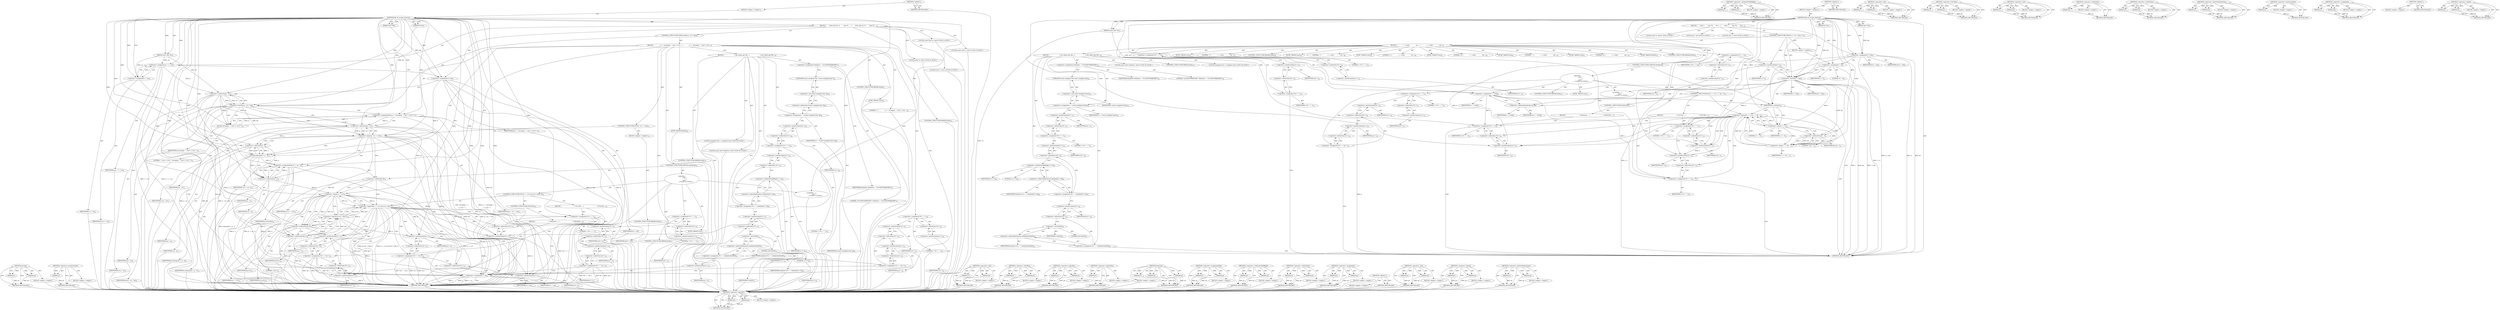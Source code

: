 digraph "&lt;operator&gt;.equals" {
vulnerable_216 [label=<(METHOD,strcspn)>];
vulnerable_217 [label=<(PARAM,p1)>];
vulnerable_218 [label=<(PARAM,p2)>];
vulnerable_219 [label=<(BLOCK,&lt;empty&gt;,&lt;empty&gt;)>];
vulnerable_220 [label=<(METHOD_RETURN,ANY)>];
vulnerable_241 [label=<(METHOD,&lt;operator&gt;.postIncrement)>];
vulnerable_242 [label=<(PARAM,p1)>];
vulnerable_243 [label=<(BLOCK,&lt;empty&gt;,&lt;empty&gt;)>];
vulnerable_244 [label=<(METHOD_RETURN,ANY)>];
vulnerable_6 [label=<(METHOD,&lt;global&gt;)<SUB>1</SUB>>];
vulnerable_7 [label=<(BLOCK,&lt;empty&gt;,&lt;empty&gt;)<SUB>1</SUB>>];
vulnerable_8 [label=<(METHOD,ldb_dn_escape_internal)<SUB>1</SUB>>];
vulnerable_9 [label=<(PARAM,char *dst)<SUB>1</SUB>>];
vulnerable_10 [label=<(PARAM,const char *src)<SUB>1</SUB>>];
vulnerable_11 [label=<(PARAM,int len)<SUB>1</SUB>>];
vulnerable_12 [label=<(BLOCK,{
       const char *p, *s;
        char *d;
  ...,{
       const char *p, *s;
        char *d;
  ...)<SUB>2</SUB>>];
vulnerable_13 [label="<(LOCAL,const char* p: char*)<SUB>3</SUB>>"];
vulnerable_14 [label="<(LOCAL,const char* s: char*)<SUB>3</SUB>>"];
vulnerable_15 [label="<(LOCAL,char* d: char*)<SUB>4</SUB>>"];
vulnerable_16 [label="<(LOCAL,size_t l: size_t)<SUB>5</SUB>>"];
vulnerable_17 [label=<(&lt;operator&gt;.assignment,p = s = src)<SUB>6</SUB>>];
vulnerable_18 [label=<(IDENTIFIER,p,p = s = src)<SUB>6</SUB>>];
vulnerable_19 [label=<(&lt;operator&gt;.assignment,s = src)<SUB>6</SUB>>];
vulnerable_20 [label=<(IDENTIFIER,s,s = src)<SUB>6</SUB>>];
vulnerable_21 [label=<(IDENTIFIER,src,s = src)<SUB>6</SUB>>];
vulnerable_22 [label=<(&lt;operator&gt;.assignment,d = dst)<SUB>7</SUB>>];
vulnerable_23 [label=<(IDENTIFIER,d,d = dst)<SUB>7</SUB>>];
vulnerable_24 [label=<(IDENTIFIER,dst,d = dst)<SUB>7</SUB>>];
vulnerable_25 [label=<(CONTROL_STRUCTURE,WHILE,while (p - src &lt; len))<SUB>9</SUB>>];
vulnerable_26 [label=<(&lt;operator&gt;.lessThan,p - src &lt; len)<SUB>9</SUB>>];
vulnerable_27 [label=<(&lt;operator&gt;.subtraction,p - src)<SUB>9</SUB>>];
vulnerable_28 [label=<(IDENTIFIER,p,p - src)<SUB>9</SUB>>];
vulnerable_29 [label=<(IDENTIFIER,src,p - src)<SUB>9</SUB>>];
vulnerable_30 [label=<(IDENTIFIER,len,p - src &lt; len)<SUB>9</SUB>>];
vulnerable_31 [label=<(BLOCK,{
               p += strcspn(p, &quot;,=\n\r+&lt;&gt;#;\\...,{
               p += strcspn(p, &quot;,=\n\r+&lt;&gt;#;\\...)<SUB>9</SUB>>];
vulnerable_32 [label=<(&lt;operator&gt;.assignmentPlus,p += strcspn(p, &quot;,=\n\r+&lt;&gt;#;\\\&quot; &quot;))<SUB>10</SUB>>];
vulnerable_33 [label=<(IDENTIFIER,p,p += strcspn(p, &quot;,=\n\r+&lt;&gt;#;\\\&quot; &quot;))<SUB>10</SUB>>];
vulnerable_34 [label=<(strcspn,strcspn(p, &quot;,=\n\r+&lt;&gt;#;\\\&quot; &quot;))<SUB>10</SUB>>];
vulnerable_35 [label=<(IDENTIFIER,p,strcspn(p, &quot;,=\n\r+&lt;&gt;#;\\\&quot; &quot;))<SUB>10</SUB>>];
vulnerable_36 [label=<(LITERAL,&quot;,=\n\r+&lt;&gt;#;\\\&quot; &quot;,strcspn(p, &quot;,=\n\r+&lt;&gt;#;\\\&quot; &quot;))<SUB>10</SUB>>];
vulnerable_37 [label=<(CONTROL_STRUCTURE,IF,if (p - src == len))<SUB>11</SUB>>];
vulnerable_38 [label=<(&lt;operator&gt;.equals,p - src == len)<SUB>11</SUB>>];
vulnerable_39 [label=<(&lt;operator&gt;.subtraction,p - src)<SUB>11</SUB>>];
vulnerable_40 [label=<(IDENTIFIER,p,p - src)<SUB>11</SUB>>];
vulnerable_41 [label=<(IDENTIFIER,src,p - src)<SUB>11</SUB>>];
vulnerable_42 [label=<(IDENTIFIER,len,p - src == len)<SUB>11</SUB>>];
vulnerable_43 [label=<(BLOCK,&lt;empty&gt;,&lt;empty&gt;)<SUB>12</SUB>>];
vulnerable_44 [label=<(CONTROL_STRUCTURE,BREAK,break;)<SUB>12</SUB>>];
vulnerable_45 [label=<(memcpy,memcpy(d, s, p - s))<SUB>14</SUB>>];
vulnerable_46 [label=<(IDENTIFIER,d,memcpy(d, s, p - s))<SUB>14</SUB>>];
vulnerable_47 [label=<(IDENTIFIER,s,memcpy(d, s, p - s))<SUB>14</SUB>>];
vulnerable_48 [label=<(&lt;operator&gt;.subtraction,p - s)<SUB>14</SUB>>];
vulnerable_49 [label=<(IDENTIFIER,p,p - s)<SUB>14</SUB>>];
vulnerable_50 [label=<(IDENTIFIER,s,p - s)<SUB>14</SUB>>];
vulnerable_51 [label=<(&lt;operator&gt;.assignmentPlus,d += (p - s))<SUB>15</SUB>>];
vulnerable_52 [label=<(IDENTIFIER,d,d += (p - s))<SUB>15</SUB>>];
vulnerable_53 [label=<(&lt;operator&gt;.subtraction,p - s)<SUB>15</SUB>>];
vulnerable_54 [label=<(IDENTIFIER,p,p - s)<SUB>15</SUB>>];
vulnerable_55 [label=<(IDENTIFIER,s,p - s)<SUB>15</SUB>>];
vulnerable_56 [label=<(CONTROL_STRUCTURE,SWITCH,switch(*p))<SUB>16</SUB>>];
vulnerable_57 [label=<(&lt;operator&gt;.indirection,*p)<SUB>16</SUB>>];
vulnerable_58 [label=<(IDENTIFIER,p,switch(*p))<SUB>16</SUB>>];
vulnerable_59 [label="<(BLOCK,{
                case ' ':
                   ...,{
                case ' ':
                   ...)<SUB>16</SUB>>"];
vulnerable_60 [label=<(JUMP_TARGET,case)<SUB>17</SUB>>];
vulnerable_61 [label="<(LITERAL,' ',{
                case ' ':
                   ...)<SUB>17</SUB>>"];
vulnerable_62 [label=<(CONTROL_STRUCTURE,IF,if (p == src || (p-src)==(len-1)))<SUB>18</SUB>>];
vulnerable_63 [label=<(&lt;operator&gt;.logicalOr,p == src || (p-src)==(len-1))<SUB>18</SUB>>];
vulnerable_64 [label=<(&lt;operator&gt;.equals,p == src)<SUB>18</SUB>>];
vulnerable_65 [label=<(IDENTIFIER,p,p == src)<SUB>18</SUB>>];
vulnerable_66 [label=<(IDENTIFIER,src,p == src)<SUB>18</SUB>>];
vulnerable_67 [label=<(&lt;operator&gt;.equals,(p-src)==(len-1))<SUB>18</SUB>>];
vulnerable_68 [label=<(&lt;operator&gt;.subtraction,p-src)<SUB>18</SUB>>];
vulnerable_69 [label=<(IDENTIFIER,p,p-src)<SUB>18</SUB>>];
vulnerable_70 [label=<(IDENTIFIER,src,p-src)<SUB>18</SUB>>];
vulnerable_71 [label=<(&lt;operator&gt;.subtraction,len-1)<SUB>18</SUB>>];
vulnerable_72 [label=<(IDENTIFIER,len,len-1)<SUB>18</SUB>>];
vulnerable_73 [label=<(LITERAL,1,len-1)<SUB>18</SUB>>];
vulnerable_74 [label=<(BLOCK,{
                                /* if at the ...,{
                                /* if at the ...)<SUB>18</SUB>>];
vulnerable_75 [label=<(&lt;operator&gt;.assignment,*d++ = '\\')<SUB>21</SUB>>];
vulnerable_76 [label=<(&lt;operator&gt;.indirection,*d++)<SUB>21</SUB>>];
vulnerable_77 [label=<(&lt;operator&gt;.postIncrement,d++)<SUB>21</SUB>>];
vulnerable_78 [label=<(IDENTIFIER,d,d++)<SUB>21</SUB>>];
vulnerable_79 [label=<(LITERAL,'\\',*d++ = '\\')<SUB>21</SUB>>];
vulnerable_80 [label=<(&lt;operator&gt;.assignment,*d++ = *p++)<SUB>22</SUB>>];
vulnerable_81 [label=<(&lt;operator&gt;.indirection,*d++)<SUB>22</SUB>>];
vulnerable_82 [label=<(&lt;operator&gt;.postIncrement,d++)<SUB>22</SUB>>];
vulnerable_83 [label=<(IDENTIFIER,d,d++)<SUB>22</SUB>>];
vulnerable_84 [label=<(&lt;operator&gt;.indirection,*p++)<SUB>22</SUB>>];
vulnerable_85 [label=<(&lt;operator&gt;.postIncrement,p++)<SUB>22</SUB>>];
vulnerable_86 [label=<(IDENTIFIER,p,p++)<SUB>22</SUB>>];
vulnerable_87 [label=<(CONTROL_STRUCTURE,ELSE,else)<SUB>23</SUB>>];
vulnerable_88 [label=<(BLOCK,{
                                /* otherwise ...,{
                                /* otherwise ...)<SUB>23</SUB>>];
vulnerable_89 [label=<(&lt;operator&gt;.assignment,*d++ = *p++)<SUB>25</SUB>>];
vulnerable_90 [label=<(&lt;operator&gt;.indirection,*d++)<SUB>25</SUB>>];
vulnerable_91 [label=<(&lt;operator&gt;.postIncrement,d++)<SUB>25</SUB>>];
vulnerable_92 [label=<(IDENTIFIER,d,d++)<SUB>25</SUB>>];
vulnerable_93 [label=<(&lt;operator&gt;.indirection,*p++)<SUB>25</SUB>>];
vulnerable_94 [label=<(&lt;operator&gt;.postIncrement,p++)<SUB>25</SUB>>];
vulnerable_95 [label=<(IDENTIFIER,p,p++)<SUB>25</SUB>>];
vulnerable_96 [label=<(CONTROL_STRUCTURE,BREAK,break;)<SUB>27</SUB>>];
vulnerable_97 [label=<(&lt;operator&gt;.assignment,*d++ = '\\')<SUB>31</SUB>>];
vulnerable_98 [label=<(&lt;operator&gt;.indirection,*d++)<SUB>31</SUB>>];
vulnerable_99 [label=<(&lt;operator&gt;.postIncrement,d++)<SUB>31</SUB>>];
vulnerable_100 [label=<(IDENTIFIER,d,d++)<SUB>31</SUB>>];
vulnerable_101 [label=<(LITERAL,'\\',*d++ = '\\')<SUB>31</SUB>>];
vulnerable_102 [label=<(&lt;operator&gt;.assignment,*d++ = *p++)<SUB>32</SUB>>];
vulnerable_103 [label=<(&lt;operator&gt;.indirection,*d++)<SUB>32</SUB>>];
vulnerable_104 [label=<(&lt;operator&gt;.postIncrement,d++)<SUB>32</SUB>>];
vulnerable_105 [label=<(IDENTIFIER,d,d++)<SUB>32</SUB>>];
vulnerable_106 [label=<(&lt;operator&gt;.indirection,*p++)<SUB>32</SUB>>];
vulnerable_107 [label=<(&lt;operator&gt;.postIncrement,p++)<SUB>32</SUB>>];
vulnerable_108 [label=<(IDENTIFIER,p,p++)<SUB>32</SUB>>];
vulnerable_109 [label=<(CONTROL_STRUCTURE,BREAK,break;)<SUB>37</SUB>>];
vulnerable_110 [label=<(JUMP_TARGET,case)<SUB>38</SUB>>];
vulnerable_111 [label=<(LITERAL,'?',{
               p += strcspn(p, &quot;,=\n\r+&lt;&gt;#;\\...)<SUB>38</SUB>>];
vulnerable_112 [label=<(&lt;operator&gt;.assignment,*d++ = '\\')<SUB>40</SUB>>];
vulnerable_113 [label=<(&lt;operator&gt;.indirection,*d++)<SUB>40</SUB>>];
vulnerable_114 [label=<(&lt;operator&gt;.postIncrement,d++)<SUB>40</SUB>>];
vulnerable_115 [label=<(IDENTIFIER,d,d++)<SUB>40</SUB>>];
vulnerable_116 [label=<(LITERAL,'\\',*d++ = '\\')<SUB>40</SUB>>];
vulnerable_117 [label=<(&lt;operator&gt;.assignment,*d++ = *p++)<SUB>41</SUB>>];
vulnerable_118 [label=<(&lt;operator&gt;.indirection,*d++)<SUB>41</SUB>>];
vulnerable_119 [label=<(&lt;operator&gt;.postIncrement,d++)<SUB>41</SUB>>];
vulnerable_120 [label=<(IDENTIFIER,d,d++)<SUB>41</SUB>>];
vulnerable_121 [label=<(&lt;operator&gt;.indirection,*p++)<SUB>41</SUB>>];
vulnerable_122 [label=<(&lt;operator&gt;.postIncrement,p++)<SUB>41</SUB>>];
vulnerable_123 [label=<(IDENTIFIER,p,p++)<SUB>41</SUB>>];
vulnerable_124 [label=<(CONTROL_STRUCTURE,BREAK,break;)<SUB>42</SUB>>];
vulnerable_125 [label=<(JUMP_TARGET,default)<SUB>44</SUB>>];
vulnerable_126 [label=<(BLOCK,{
                        /* any others get \XX...,{
                        /* any others get \XX...)<SUB>44</SUB>>];
vulnerable_127 [label="<(LOCAL,unsigned char v: unsigned char)<SUB>46</SUB>>"];
vulnerable_128 [label="<(LOCAL,const char* hexbytes: char*)<SUB>47</SUB>>"];
vulnerable_129 [label=<(&lt;operator&gt;.assignment,*hexbytes = &quot;0123456789ABCDEF&quot;)<SUB>47</SUB>>];
vulnerable_130 [label=<(IDENTIFIER,hexbytes,*hexbytes = &quot;0123456789ABCDEF&quot;)<SUB>47</SUB>>];
vulnerable_131 [label=<(LITERAL,&quot;0123456789ABCDEF&quot;,*hexbytes = &quot;0123456789ABCDEF&quot;)<SUB>47</SUB>>];
vulnerable_132 [label=<(&lt;operator&gt;.assignment,v = *(const unsigned char *)p)<SUB>48</SUB>>];
vulnerable_133 [label=<(IDENTIFIER,v,v = *(const unsigned char *)p)<SUB>48</SUB>>];
vulnerable_134 [label=<(&lt;operator&gt;.indirection,*(const unsigned char *)p)<SUB>48</SUB>>];
vulnerable_135 [label=<(&lt;operator&gt;.cast,(const unsigned char *)p)<SUB>48</SUB>>];
vulnerable_136 [label=<(UNKNOWN,const unsigned char *,const unsigned char *)<SUB>48</SUB>>];
vulnerable_137 [label=<(IDENTIFIER,p,(const unsigned char *)p)<SUB>48</SUB>>];
vulnerable_138 [label=<(&lt;operator&gt;.assignment,*d++ = '\\')<SUB>49</SUB>>];
vulnerable_139 [label=<(&lt;operator&gt;.indirection,*d++)<SUB>49</SUB>>];
vulnerable_140 [label=<(&lt;operator&gt;.postIncrement,d++)<SUB>49</SUB>>];
vulnerable_141 [label=<(IDENTIFIER,d,d++)<SUB>49</SUB>>];
vulnerable_142 [label=<(LITERAL,'\\',*d++ = '\\')<SUB>49</SUB>>];
vulnerable_143 [label=<(&lt;operator&gt;.assignment,*d++ = hexbytes[v&gt;&gt;4])<SUB>50</SUB>>];
vulnerable_144 [label=<(&lt;operator&gt;.indirection,*d++)<SUB>50</SUB>>];
vulnerable_145 [label=<(&lt;operator&gt;.postIncrement,d++)<SUB>50</SUB>>];
vulnerable_146 [label=<(IDENTIFIER,d,d++)<SUB>50</SUB>>];
vulnerable_147 [label=<(&lt;operator&gt;.indirectIndexAccess,hexbytes[v&gt;&gt;4])<SUB>50</SUB>>];
vulnerable_148 [label=<(IDENTIFIER,hexbytes,*d++ = hexbytes[v&gt;&gt;4])<SUB>50</SUB>>];
vulnerable_149 [label=<(&lt;operator&gt;.arithmeticShiftRight,v&gt;&gt;4)<SUB>50</SUB>>];
vulnerable_150 [label=<(IDENTIFIER,v,v&gt;&gt;4)<SUB>50</SUB>>];
vulnerable_151 [label=<(LITERAL,4,v&gt;&gt;4)<SUB>50</SUB>>];
vulnerable_152 [label=<(&lt;operator&gt;.assignment,*d++ = hexbytes[v&amp;0xF])<SUB>51</SUB>>];
vulnerable_153 [label=<(&lt;operator&gt;.indirection,*d++)<SUB>51</SUB>>];
vulnerable_154 [label=<(&lt;operator&gt;.postIncrement,d++)<SUB>51</SUB>>];
vulnerable_155 [label=<(IDENTIFIER,d,d++)<SUB>51</SUB>>];
vulnerable_156 [label=<(&lt;operator&gt;.indirectIndexAccess,hexbytes[v&amp;0xF])<SUB>51</SUB>>];
vulnerable_157 [label=<(IDENTIFIER,hexbytes,*d++ = hexbytes[v&amp;0xF])<SUB>51</SUB>>];
vulnerable_158 [label=<(&lt;operator&gt;.and,v&amp;0xF)<SUB>51</SUB>>];
vulnerable_159 [label=<(IDENTIFIER,v,v&amp;0xF)<SUB>51</SUB>>];
vulnerable_160 [label=<(LITERAL,0xF,v&amp;0xF)<SUB>51</SUB>>];
vulnerable_161 [label=<(&lt;operator&gt;.postIncrement,p++)<SUB>52</SUB>>];
vulnerable_162 [label=<(IDENTIFIER,p,p++)<SUB>52</SUB>>];
vulnerable_163 [label=<(CONTROL_STRUCTURE,BREAK,break;)<SUB>53</SUB>>];
vulnerable_164 [label=<(&lt;operator&gt;.assignment,s = p)<SUB>56</SUB>>];
vulnerable_165 [label=<(IDENTIFIER,s,s = p)<SUB>56</SUB>>];
vulnerable_166 [label=<(IDENTIFIER,p,s = p)<SUB>56</SUB>>];
vulnerable_167 [label=<(METHOD_RETURN,int)<SUB>1</SUB>>];
vulnerable_169 [label=<(METHOD_RETURN,ANY)<SUB>1</SUB>>];
vulnerable_245 [label=<(METHOD,&lt;operator&gt;.cast)>];
vulnerable_246 [label=<(PARAM,p1)>];
vulnerable_247 [label=<(PARAM,p2)>];
vulnerable_248 [label=<(BLOCK,&lt;empty&gt;,&lt;empty&gt;)>];
vulnerable_249 [label=<(METHOD_RETURN,ANY)>];
vulnerable_201 [label=<(METHOD,&lt;operator&gt;.lessThan)>];
vulnerable_202 [label=<(PARAM,p1)>];
vulnerable_203 [label=<(PARAM,p2)>];
vulnerable_204 [label=<(BLOCK,&lt;empty&gt;,&lt;empty&gt;)>];
vulnerable_205 [label=<(METHOD_RETURN,ANY)>];
vulnerable_236 [label=<(METHOD,&lt;operator&gt;.logicalOr)>];
vulnerable_237 [label=<(PARAM,p1)>];
vulnerable_238 [label=<(PARAM,p2)>];
vulnerable_239 [label=<(BLOCK,&lt;empty&gt;,&lt;empty&gt;)>];
vulnerable_240 [label=<(METHOD_RETURN,ANY)>];
vulnerable_232 [label=<(METHOD,&lt;operator&gt;.indirection)>];
vulnerable_233 [label=<(PARAM,p1)>];
vulnerable_234 [label=<(BLOCK,&lt;empty&gt;,&lt;empty&gt;)>];
vulnerable_235 [label=<(METHOD_RETURN,ANY)>];
vulnerable_226 [label=<(METHOD,memcpy)>];
vulnerable_227 [label=<(PARAM,p1)>];
vulnerable_228 [label=<(PARAM,p2)>];
vulnerable_229 [label=<(PARAM,p3)>];
vulnerable_230 [label=<(BLOCK,&lt;empty&gt;,&lt;empty&gt;)>];
vulnerable_231 [label=<(METHOD_RETURN,ANY)>];
vulnerable_211 [label=<(METHOD,&lt;operator&gt;.assignmentPlus)>];
vulnerable_212 [label=<(PARAM,p1)>];
vulnerable_213 [label=<(PARAM,p2)>];
vulnerable_214 [label=<(BLOCK,&lt;empty&gt;,&lt;empty&gt;)>];
vulnerable_215 [label=<(METHOD_RETURN,ANY)>];
vulnerable_255 [label=<(METHOD,&lt;operator&gt;.arithmeticShiftRight)>];
vulnerable_256 [label=<(PARAM,p1)>];
vulnerable_257 [label=<(PARAM,p2)>];
vulnerable_258 [label=<(BLOCK,&lt;empty&gt;,&lt;empty&gt;)>];
vulnerable_259 [label=<(METHOD_RETURN,ANY)>];
vulnerable_206 [label=<(METHOD,&lt;operator&gt;.subtraction)>];
vulnerable_207 [label=<(PARAM,p1)>];
vulnerable_208 [label=<(PARAM,p2)>];
vulnerable_209 [label=<(BLOCK,&lt;empty&gt;,&lt;empty&gt;)>];
vulnerable_210 [label=<(METHOD_RETURN,ANY)>];
vulnerable_196 [label=<(METHOD,&lt;operator&gt;.assignment)>];
vulnerable_197 [label=<(PARAM,p1)>];
vulnerable_198 [label=<(PARAM,p2)>];
vulnerable_199 [label=<(BLOCK,&lt;empty&gt;,&lt;empty&gt;)>];
vulnerable_200 [label=<(METHOD_RETURN,ANY)>];
vulnerable_190 [label=<(METHOD,&lt;global&gt;)<SUB>1</SUB>>];
vulnerable_191 [label=<(BLOCK,&lt;empty&gt;,&lt;empty&gt;)>];
vulnerable_192 [label=<(METHOD_RETURN,ANY)>];
vulnerable_260 [label=<(METHOD,&lt;operator&gt;.and)>];
vulnerable_261 [label=<(PARAM,p1)>];
vulnerable_262 [label=<(PARAM,p2)>];
vulnerable_263 [label=<(BLOCK,&lt;empty&gt;,&lt;empty&gt;)>];
vulnerable_264 [label=<(METHOD_RETURN,ANY)>];
vulnerable_221 [label=<(METHOD,&lt;operator&gt;.equals)>];
vulnerable_222 [label=<(PARAM,p1)>];
vulnerable_223 [label=<(PARAM,p2)>];
vulnerable_224 [label=<(BLOCK,&lt;empty&gt;,&lt;empty&gt;)>];
vulnerable_225 [label=<(METHOD_RETURN,ANY)>];
vulnerable_250 [label=<(METHOD,&lt;operator&gt;.indirectIndexAccess)>];
vulnerable_251 [label=<(PARAM,p1)>];
vulnerable_252 [label=<(PARAM,p2)>];
vulnerable_253 [label=<(BLOCK,&lt;empty&gt;,&lt;empty&gt;)>];
vulnerable_254 [label=<(METHOD_RETURN,ANY)>];
fixed_190 [label=<(METHOD,&lt;operator&gt;.logicalOr)>];
fixed_191 [label=<(PARAM,p1)>];
fixed_192 [label=<(PARAM,p2)>];
fixed_193 [label=<(BLOCK,&lt;empty&gt;,&lt;empty&gt;)>];
fixed_194 [label=<(METHOD_RETURN,ANY)>];
fixed_214 [label=<(METHOD,&lt;operator&gt;.arithmeticShiftRight)>];
fixed_215 [label=<(PARAM,p1)>];
fixed_216 [label=<(PARAM,p2)>];
fixed_217 [label=<(BLOCK,&lt;empty&gt;,&lt;empty&gt;)>];
fixed_218 [label=<(METHOD_RETURN,ANY)>];
fixed_6 [label=<(METHOD,&lt;global&gt;)<SUB>1</SUB>>];
fixed_7 [label=<(BLOCK,&lt;empty&gt;,&lt;empty&gt;)<SUB>1</SUB>>];
fixed_8 [label=<(METHOD,ldb_dn_escape_internal)<SUB>1</SUB>>];
fixed_9 [label=<(PARAM,char *dst)<SUB>1</SUB>>];
fixed_10 [label=<(PARAM,const char *src)<SUB>1</SUB>>];
fixed_11 [label=<(PARAM,int len)<SUB>1</SUB>>];
fixed_12 [label=<(BLOCK,{
       char c;
        char *d;
       int i;...,{
       char c;
        char *d;
       int i;...)<SUB>2</SUB>>];
fixed_13 [label="<(LOCAL,char c: char)<SUB>3</SUB>>"];
fixed_14 [label="<(LOCAL,char* d: char*)<SUB>4</SUB>>"];
fixed_15 [label="<(LOCAL,int i: int)<SUB>5</SUB>>"];
fixed_16 [label=<(&lt;operator&gt;.assignment,d = dst)<SUB>6</SUB>>];
fixed_17 [label=<(IDENTIFIER,d,d = dst)<SUB>6</SUB>>];
fixed_18 [label=<(IDENTIFIER,dst,d = dst)<SUB>6</SUB>>];
fixed_19 [label=<(CONTROL_STRUCTURE,FOR,for (i = 0;i &lt; len;i++))<SUB>8</SUB>>];
fixed_20 [label=<(BLOCK,&lt;empty&gt;,&lt;empty&gt;)<SUB>8</SUB>>];
fixed_21 [label=<(&lt;operator&gt;.assignment,i = 0)<SUB>8</SUB>>];
fixed_22 [label=<(IDENTIFIER,i,i = 0)<SUB>8</SUB>>];
fixed_23 [label=<(LITERAL,0,i = 0)<SUB>8</SUB>>];
fixed_24 [label=<(&lt;operator&gt;.lessThan,i &lt; len)<SUB>8</SUB>>];
fixed_25 [label=<(IDENTIFIER,i,i &lt; len)<SUB>8</SUB>>];
fixed_26 [label=<(IDENTIFIER,len,i &lt; len)<SUB>8</SUB>>];
fixed_27 [label=<(&lt;operator&gt;.postIncrement,i++)<SUB>8</SUB>>];
fixed_28 [label=<(IDENTIFIER,i,i++)<SUB>8</SUB>>];
fixed_29 [label=<(BLOCK,{
               c = src[i];
               swi...,{
               c = src[i];
               swi...)<SUB>8</SUB>>];
fixed_30 [label=<(&lt;operator&gt;.assignment,c = src[i])<SUB>9</SUB>>];
fixed_31 [label=<(IDENTIFIER,c,c = src[i])<SUB>9</SUB>>];
fixed_32 [label=<(&lt;operator&gt;.indirectIndexAccess,src[i])<SUB>9</SUB>>];
fixed_33 [label=<(IDENTIFIER,src,c = src[i])<SUB>9</SUB>>];
fixed_34 [label=<(IDENTIFIER,i,c = src[i])<SUB>9</SUB>>];
fixed_35 [label=<(CONTROL_STRUCTURE,SWITCH,switch(c))<SUB>10</SUB>>];
fixed_36 [label=<(IDENTIFIER,c,switch(c))<SUB>10</SUB>>];
fixed_37 [label="<(BLOCK,{
                case ' ':
                   ...,{
                case ' ':
                   ...)<SUB>10</SUB>>"];
fixed_38 [label=<(JUMP_TARGET,case)<SUB>11</SUB>>];
fixed_39 [label="<(LITERAL,' ',{
                case ' ':
                   ...)<SUB>11</SUB>>"];
fixed_40 [label=<(CONTROL_STRUCTURE,IF,if (i == 0 || i == len - 1))<SUB>12</SUB>>];
fixed_41 [label=<(&lt;operator&gt;.logicalOr,i == 0 || i == len - 1)<SUB>12</SUB>>];
fixed_42 [label=<(&lt;operator&gt;.equals,i == 0)<SUB>12</SUB>>];
fixed_43 [label=<(IDENTIFIER,i,i == 0)<SUB>12</SUB>>];
fixed_44 [label=<(LITERAL,0,i == 0)<SUB>12</SUB>>];
fixed_45 [label=<(&lt;operator&gt;.equals,i == len - 1)<SUB>12</SUB>>];
fixed_46 [label=<(IDENTIFIER,i,i == len - 1)<SUB>12</SUB>>];
fixed_47 [label=<(&lt;operator&gt;.subtraction,len - 1)<SUB>12</SUB>>];
fixed_48 [label=<(IDENTIFIER,len,len - 1)<SUB>12</SUB>>];
fixed_49 [label=<(LITERAL,1,len - 1)<SUB>12</SUB>>];
fixed_50 [label=<(BLOCK,{
                                /* if at the ...,{
                                /* if at the ...)<SUB>12</SUB>>];
fixed_51 [label=<(&lt;operator&gt;.assignment,*d++ = '\\')<SUB>15</SUB>>];
fixed_52 [label=<(&lt;operator&gt;.indirection,*d++)<SUB>15</SUB>>];
fixed_53 [label=<(&lt;operator&gt;.postIncrement,d++)<SUB>15</SUB>>];
fixed_54 [label=<(IDENTIFIER,d,d++)<SUB>15</SUB>>];
fixed_55 [label=<(LITERAL,'\\',*d++ = '\\')<SUB>15</SUB>>];
fixed_56 [label=<(&lt;operator&gt;.assignment,*d++ = c)<SUB>16</SUB>>];
fixed_57 [label=<(&lt;operator&gt;.indirection,*d++)<SUB>16</SUB>>];
fixed_58 [label=<(&lt;operator&gt;.postIncrement,d++)<SUB>16</SUB>>];
fixed_59 [label=<(IDENTIFIER,d,d++)<SUB>16</SUB>>];
fixed_60 [label=<(IDENTIFIER,c,*d++ = c)<SUB>16</SUB>>];
fixed_61 [label=<(CONTROL_STRUCTURE,ELSE,else)<SUB>17</SUB>>];
fixed_62 [label=<(BLOCK,{
                                /* otherwise ...,{
                                /* otherwise ...)<SUB>17</SUB>>];
fixed_63 [label=<(&lt;operator&gt;.assignment,*d++ = c)<SUB>19</SUB>>];
fixed_64 [label=<(&lt;operator&gt;.indirection,*d++)<SUB>19</SUB>>];
fixed_65 [label=<(&lt;operator&gt;.postIncrement,d++)<SUB>19</SUB>>];
fixed_66 [label=<(IDENTIFIER,d,d++)<SUB>19</SUB>>];
fixed_67 [label=<(IDENTIFIER,c,*d++ = c)<SUB>19</SUB>>];
fixed_68 [label=<(CONTROL_STRUCTURE,BREAK,break;)<SUB>21</SUB>>];
fixed_69 [label=<(&lt;operator&gt;.assignment,*d++ = '\\')<SUB>25</SUB>>];
fixed_70 [label=<(&lt;operator&gt;.indirection,*d++)<SUB>25</SUB>>];
fixed_71 [label=<(&lt;operator&gt;.postIncrement,d++)<SUB>25</SUB>>];
fixed_72 [label=<(IDENTIFIER,d,d++)<SUB>25</SUB>>];
fixed_73 [label=<(LITERAL,'\\',*d++ = '\\')<SUB>25</SUB>>];
fixed_74 [label=<(&lt;operator&gt;.assignment,*d++ = *p++)<SUB>26</SUB>>];
fixed_75 [label=<(&lt;operator&gt;.indirection,*d++)<SUB>26</SUB>>];
fixed_76 [label=<(&lt;operator&gt;.postIncrement,d++)<SUB>26</SUB>>];
fixed_77 [label=<(IDENTIFIER,d,d++)<SUB>26</SUB>>];
fixed_78 [label=<(&lt;operator&gt;.indirection,*p++)<SUB>26</SUB>>];
fixed_79 [label=<(&lt;operator&gt;.postIncrement,p++)<SUB>26</SUB>>];
fixed_80 [label=<(IDENTIFIER,p,p++)<SUB>26</SUB>>];
fixed_81 [label=<(CONTROL_STRUCTURE,BREAK,break;)<SUB>31</SUB>>];
fixed_82 [label=<(JUMP_TARGET,case)<SUB>32</SUB>>];
fixed_83 [label=<(LITERAL,'?',{
               c = src[i];
               swi...)<SUB>32</SUB>>];
fixed_84 [label=<(&lt;operator&gt;.assignment,*d++ = '\\')<SUB>34</SUB>>];
fixed_85 [label=<(&lt;operator&gt;.indirection,*d++)<SUB>34</SUB>>];
fixed_86 [label=<(&lt;operator&gt;.postIncrement,d++)<SUB>34</SUB>>];
fixed_87 [label=<(IDENTIFIER,d,d++)<SUB>34</SUB>>];
fixed_88 [label=<(LITERAL,'\\',*d++ = '\\')<SUB>34</SUB>>];
fixed_89 [label=<(&lt;operator&gt;.assignment,*d++ = c)<SUB>35</SUB>>];
fixed_90 [label=<(&lt;operator&gt;.indirection,*d++)<SUB>35</SUB>>];
fixed_91 [label=<(&lt;operator&gt;.postIncrement,d++)<SUB>35</SUB>>];
fixed_92 [label=<(IDENTIFIER,d,d++)<SUB>35</SUB>>];
fixed_93 [label=<(IDENTIFIER,c,*d++ = c)<SUB>35</SUB>>];
fixed_94 [label=<(CONTROL_STRUCTURE,BREAK,break;)<SUB>36</SUB>>];
fixed_95 [label=<(JUMP_TARGET,case)<SUB>38</SUB>>];
fixed_96 [label=<(LITERAL,';',{
               c = src[i];
               swi...)<SUB>38</SUB>>];
fixed_97 [label=<(JUMP_TARGET,case)<SUB>39</SUB>>];
fixed_98 [label=<(LITERAL,'\r',{
               c = src[i];
               swi...)<SUB>39</SUB>>];
fixed_99 [label=<(JUMP_TARGET,case)<SUB>40</SUB>>];
fixed_100 [label=<(LITERAL,'\n',{
               c = src[i];
               swi...)<SUB>40</SUB>>];
fixed_101 [label=<(JUMP_TARGET,case)<SUB>41</SUB>>];
fixed_102 [label=<(LITERAL,'=',{
               c = src[i];
               swi...)<SUB>41</SUB>>];
fixed_103 [label=<(JUMP_TARGET,case)<SUB>42</SUB>>];
fixed_104 [label=<(LITERAL,'\0',{
               c = src[i];
               swi...)<SUB>42</SUB>>];
fixed_105 [label=<(BLOCK,{
                        /* any others get \XX...,{
                        /* any others get \XX...)<SUB>42</SUB>>];
fixed_106 [label="<(LOCAL,unsigned char v: unsigned char)<SUB>44</SUB>>"];
fixed_107 [label="<(LOCAL,const char* hexbytes: char*)<SUB>45</SUB>>"];
fixed_108 [label=<(&lt;operator&gt;.assignment,*hexbytes = &quot;0123456789ABCDEF&quot;)<SUB>45</SUB>>];
fixed_109 [label=<(IDENTIFIER,hexbytes,*hexbytes = &quot;0123456789ABCDEF&quot;)<SUB>45</SUB>>];
fixed_110 [label=<(LITERAL,&quot;0123456789ABCDEF&quot;,*hexbytes = &quot;0123456789ABCDEF&quot;)<SUB>45</SUB>>];
fixed_111 [label=<(&lt;operator&gt;.assignment,v = (const unsigned char)c)<SUB>46</SUB>>];
fixed_112 [label=<(IDENTIFIER,v,v = (const unsigned char)c)<SUB>46</SUB>>];
fixed_113 [label=<(&lt;operator&gt;.cast,(const unsigned char)c)<SUB>46</SUB>>];
fixed_114 [label=<(UNKNOWN,const unsigned char,const unsigned char)<SUB>46</SUB>>];
fixed_115 [label=<(IDENTIFIER,c,(const unsigned char)c)<SUB>46</SUB>>];
fixed_116 [label=<(&lt;operator&gt;.assignment,*d++ = '\\')<SUB>47</SUB>>];
fixed_117 [label=<(&lt;operator&gt;.indirection,*d++)<SUB>47</SUB>>];
fixed_118 [label=<(&lt;operator&gt;.postIncrement,d++)<SUB>47</SUB>>];
fixed_119 [label=<(IDENTIFIER,d,d++)<SUB>47</SUB>>];
fixed_120 [label=<(LITERAL,'\\',*d++ = '\\')<SUB>47</SUB>>];
fixed_121 [label=<(&lt;operator&gt;.assignment,*d++ = hexbytes[v&gt;&gt;4])<SUB>48</SUB>>];
fixed_122 [label=<(&lt;operator&gt;.indirection,*d++)<SUB>48</SUB>>];
fixed_123 [label=<(&lt;operator&gt;.postIncrement,d++)<SUB>48</SUB>>];
fixed_124 [label=<(IDENTIFIER,d,d++)<SUB>48</SUB>>];
fixed_125 [label=<(&lt;operator&gt;.indirectIndexAccess,hexbytes[v&gt;&gt;4])<SUB>48</SUB>>];
fixed_126 [label=<(IDENTIFIER,hexbytes,*d++ = hexbytes[v&gt;&gt;4])<SUB>48</SUB>>];
fixed_127 [label=<(&lt;operator&gt;.arithmeticShiftRight,v&gt;&gt;4)<SUB>48</SUB>>];
fixed_128 [label=<(IDENTIFIER,v,v&gt;&gt;4)<SUB>48</SUB>>];
fixed_129 [label=<(LITERAL,4,v&gt;&gt;4)<SUB>48</SUB>>];
fixed_130 [label=<(&lt;operator&gt;.assignment,*d++ = hexbytes[v&amp;0xF])<SUB>49</SUB>>];
fixed_131 [label=<(&lt;operator&gt;.indirection,*d++)<SUB>49</SUB>>];
fixed_132 [label=<(&lt;operator&gt;.postIncrement,d++)<SUB>49</SUB>>];
fixed_133 [label=<(IDENTIFIER,d,d++)<SUB>49</SUB>>];
fixed_134 [label=<(&lt;operator&gt;.indirectIndexAccess,hexbytes[v&amp;0xF])<SUB>49</SUB>>];
fixed_135 [label=<(IDENTIFIER,hexbytes,*d++ = hexbytes[v&amp;0xF])<SUB>49</SUB>>];
fixed_136 [label=<(&lt;operator&gt;.and,v&amp;0xF)<SUB>49</SUB>>];
fixed_137 [label=<(IDENTIFIER,v,v&amp;0xF)<SUB>49</SUB>>];
fixed_138 [label=<(LITERAL,0xF,v&amp;0xF)<SUB>49</SUB>>];
fixed_139 [label=<(CONTROL_STRUCTURE,BREAK,break;)<SUB>50</SUB>>];
fixed_140 [label=<(JUMP_TARGET,default)<SUB>52</SUB>>];
fixed_141 [label=<(&lt;operator&gt;.assignment,*d++ = c)<SUB>53</SUB>>];
fixed_142 [label=<(&lt;operator&gt;.indirection,*d++)<SUB>53</SUB>>];
fixed_143 [label=<(&lt;operator&gt;.postIncrement,d++)<SUB>53</SUB>>];
fixed_144 [label=<(IDENTIFIER,d,d++)<SUB>53</SUB>>];
fixed_145 [label=<(IDENTIFIER,c,*d++ = c)<SUB>53</SUB>>];
fixed_146 [label=<(METHOD_RETURN,int)<SUB>1</SUB>>];
fixed_148 [label=<(METHOD_RETURN,ANY)<SUB>1</SUB>>];
fixed_219 [label=<(METHOD,&lt;operator&gt;.and)>];
fixed_220 [label=<(PARAM,p1)>];
fixed_221 [label=<(PARAM,p2)>];
fixed_222 [label=<(BLOCK,&lt;empty&gt;,&lt;empty&gt;)>];
fixed_223 [label=<(METHOD_RETURN,ANY)>];
fixed_176 [label=<(METHOD,&lt;operator&gt;.lessThan)>];
fixed_177 [label=<(PARAM,p1)>];
fixed_178 [label=<(PARAM,p2)>];
fixed_179 [label=<(BLOCK,&lt;empty&gt;,&lt;empty&gt;)>];
fixed_180 [label=<(METHOD_RETURN,ANY)>];
fixed_209 [label=<(METHOD,&lt;operator&gt;.cast)>];
fixed_210 [label=<(PARAM,p1)>];
fixed_211 [label=<(PARAM,p2)>];
fixed_212 [label=<(BLOCK,&lt;empty&gt;,&lt;empty&gt;)>];
fixed_213 [label=<(METHOD_RETURN,ANY)>];
fixed_205 [label=<(METHOD,&lt;operator&gt;.indirection)>];
fixed_206 [label=<(PARAM,p1)>];
fixed_207 [label=<(BLOCK,&lt;empty&gt;,&lt;empty&gt;)>];
fixed_208 [label=<(METHOD_RETURN,ANY)>];
fixed_200 [label=<(METHOD,&lt;operator&gt;.subtraction)>];
fixed_201 [label=<(PARAM,p1)>];
fixed_202 [label=<(PARAM,p2)>];
fixed_203 [label=<(BLOCK,&lt;empty&gt;,&lt;empty&gt;)>];
fixed_204 [label=<(METHOD_RETURN,ANY)>];
fixed_185 [label=<(METHOD,&lt;operator&gt;.indirectIndexAccess)>];
fixed_186 [label=<(PARAM,p1)>];
fixed_187 [label=<(PARAM,p2)>];
fixed_188 [label=<(BLOCK,&lt;empty&gt;,&lt;empty&gt;)>];
fixed_189 [label=<(METHOD_RETURN,ANY)>];
fixed_181 [label=<(METHOD,&lt;operator&gt;.postIncrement)>];
fixed_182 [label=<(PARAM,p1)>];
fixed_183 [label=<(BLOCK,&lt;empty&gt;,&lt;empty&gt;)>];
fixed_184 [label=<(METHOD_RETURN,ANY)>];
fixed_171 [label=<(METHOD,&lt;operator&gt;.assignment)>];
fixed_172 [label=<(PARAM,p1)>];
fixed_173 [label=<(PARAM,p2)>];
fixed_174 [label=<(BLOCK,&lt;empty&gt;,&lt;empty&gt;)>];
fixed_175 [label=<(METHOD_RETURN,ANY)>];
fixed_165 [label=<(METHOD,&lt;global&gt;)<SUB>1</SUB>>];
fixed_166 [label=<(BLOCK,&lt;empty&gt;,&lt;empty&gt;)>];
fixed_167 [label=<(METHOD_RETURN,ANY)>];
fixed_195 [label=<(METHOD,&lt;operator&gt;.equals)>];
fixed_196 [label=<(PARAM,p1)>];
fixed_197 [label=<(PARAM,p2)>];
fixed_198 [label=<(BLOCK,&lt;empty&gt;,&lt;empty&gt;)>];
fixed_199 [label=<(METHOD_RETURN,ANY)>];
vulnerable_216 -> vulnerable_217  [key=0, label="AST: "];
vulnerable_216 -> vulnerable_217  [key=1, label="DDG: "];
vulnerable_216 -> vulnerable_219  [key=0, label="AST: "];
vulnerable_216 -> vulnerable_218  [key=0, label="AST: "];
vulnerable_216 -> vulnerable_218  [key=1, label="DDG: "];
vulnerable_216 -> vulnerable_220  [key=0, label="AST: "];
vulnerable_216 -> vulnerable_220  [key=1, label="CFG: "];
vulnerable_217 -> vulnerable_220  [key=0, label="DDG: p1"];
vulnerable_218 -> vulnerable_220  [key=0, label="DDG: p2"];
vulnerable_219 -> fixed_190  [key=0];
vulnerable_220 -> fixed_190  [key=0];
vulnerable_241 -> vulnerable_242  [key=0, label="AST: "];
vulnerable_241 -> vulnerable_242  [key=1, label="DDG: "];
vulnerable_241 -> vulnerable_243  [key=0, label="AST: "];
vulnerable_241 -> vulnerable_244  [key=0, label="AST: "];
vulnerable_241 -> vulnerable_244  [key=1, label="CFG: "];
vulnerable_242 -> vulnerable_244  [key=0, label="DDG: p1"];
vulnerable_243 -> fixed_190  [key=0];
vulnerable_244 -> fixed_190  [key=0];
vulnerable_6 -> vulnerable_7  [key=0, label="AST: "];
vulnerable_6 -> vulnerable_169  [key=0, label="AST: "];
vulnerable_6 -> vulnerable_169  [key=1, label="CFG: "];
vulnerable_7 -> vulnerable_8  [key=0, label="AST: "];
vulnerable_8 -> vulnerable_9  [key=0, label="AST: "];
vulnerable_8 -> vulnerable_9  [key=1, label="DDG: "];
vulnerable_8 -> vulnerable_10  [key=0, label="AST: "];
vulnerable_8 -> vulnerable_10  [key=1, label="DDG: "];
vulnerable_8 -> vulnerable_11  [key=0, label="AST: "];
vulnerable_8 -> vulnerable_11  [key=1, label="DDG: "];
vulnerable_8 -> vulnerable_12  [key=0, label="AST: "];
vulnerable_8 -> vulnerable_167  [key=0, label="AST: "];
vulnerable_8 -> vulnerable_19  [key=0, label="CFG: "];
vulnerable_8 -> vulnerable_19  [key=1, label="DDG: "];
vulnerable_8 -> vulnerable_17  [key=0, label="DDG: "];
vulnerable_8 -> vulnerable_22  [key=0, label="DDG: "];
vulnerable_8 -> vulnerable_164  [key=0, label="DDG: "];
vulnerable_8 -> vulnerable_26  [key=0, label="DDG: "];
vulnerable_8 -> vulnerable_27  [key=0, label="DDG: "];
vulnerable_8 -> vulnerable_32  [key=0, label="DDG: "];
vulnerable_8 -> vulnerable_45  [key=0, label="DDG: "];
vulnerable_8 -> vulnerable_51  [key=0, label="DDG: "];
vulnerable_8 -> vulnerable_34  [key=0, label="DDG: "];
vulnerable_8 -> vulnerable_38  [key=0, label="DDG: "];
vulnerable_8 -> vulnerable_48  [key=0, label="DDG: "];
vulnerable_8 -> vulnerable_53  [key=0, label="DDG: "];
vulnerable_8 -> vulnerable_61  [key=0, label="DDG: "];
vulnerable_8 -> vulnerable_39  [key=0, label="DDG: "];
vulnerable_8 -> vulnerable_75  [key=0, label="DDG: "];
vulnerable_8 -> vulnerable_64  [key=0, label="DDG: "];
vulnerable_8 -> vulnerable_68  [key=0, label="DDG: "];
vulnerable_8 -> vulnerable_71  [key=0, label="DDG: "];
vulnerable_8 -> vulnerable_77  [key=0, label="DDG: "];
vulnerable_8 -> vulnerable_82  [key=0, label="DDG: "];
vulnerable_8 -> vulnerable_85  [key=0, label="DDG: "];
vulnerable_8 -> vulnerable_91  [key=0, label="DDG: "];
vulnerable_8 -> vulnerable_94  [key=0, label="DDG: "];
vulnerable_9 -> vulnerable_22  [key=0, label="DDG: dst"];
vulnerable_10 -> vulnerable_17  [key=0, label="DDG: src"];
vulnerable_10 -> vulnerable_19  [key=0, label="DDG: src"];
vulnerable_10 -> vulnerable_27  [key=0, label="DDG: src"];
vulnerable_11 -> vulnerable_26  [key=0, label="DDG: len"];
vulnerable_12 -> vulnerable_13  [key=0, label="AST: "];
vulnerable_12 -> vulnerable_14  [key=0, label="AST: "];
vulnerable_12 -> vulnerable_15  [key=0, label="AST: "];
vulnerable_12 -> vulnerable_16  [key=0, label="AST: "];
vulnerable_12 -> vulnerable_17  [key=0, label="AST: "];
vulnerable_12 -> vulnerable_22  [key=0, label="AST: "];
vulnerable_12 -> vulnerable_25  [key=0, label="AST: "];
vulnerable_12 -> vulnerable_164  [key=0, label="AST: "];
vulnerable_13 -> fixed_190  [key=0];
vulnerable_14 -> fixed_190  [key=0];
vulnerable_15 -> fixed_190  [key=0];
vulnerable_16 -> fixed_190  [key=0];
vulnerable_17 -> vulnerable_18  [key=0, label="AST: "];
vulnerable_17 -> vulnerable_19  [key=0, label="AST: "];
vulnerable_17 -> vulnerable_22  [key=0, label="CFG: "];
vulnerable_17 -> vulnerable_167  [key=0, label="DDG: s = src"];
vulnerable_17 -> vulnerable_167  [key=1, label="DDG: p = s = src"];
vulnerable_17 -> vulnerable_27  [key=0, label="DDG: p"];
vulnerable_18 -> fixed_190  [key=0];
vulnerable_19 -> vulnerable_20  [key=0, label="AST: "];
vulnerable_19 -> vulnerable_21  [key=0, label="AST: "];
vulnerable_19 -> vulnerable_17  [key=0, label="CFG: "];
vulnerable_19 -> vulnerable_17  [key=1, label="DDG: s"];
vulnerable_19 -> vulnerable_48  [key=0, label="DDG: s"];
vulnerable_20 -> fixed_190  [key=0];
vulnerable_21 -> fixed_190  [key=0];
vulnerable_22 -> vulnerable_23  [key=0, label="AST: "];
vulnerable_22 -> vulnerable_24  [key=0, label="AST: "];
vulnerable_22 -> vulnerable_27  [key=0, label="CFG: "];
vulnerable_22 -> vulnerable_167  [key=0, label="DDG: d"];
vulnerable_22 -> vulnerable_167  [key=1, label="DDG: dst"];
vulnerable_22 -> vulnerable_167  [key=2, label="DDG: d = dst"];
vulnerable_22 -> vulnerable_45  [key=0, label="DDG: d"];
vulnerable_23 -> fixed_190  [key=0];
vulnerable_24 -> fixed_190  [key=0];
vulnerable_25 -> vulnerable_26  [key=0, label="AST: "];
vulnerable_25 -> vulnerable_31  [key=0, label="AST: "];
vulnerable_26 -> vulnerable_27  [key=0, label="AST: "];
vulnerable_26 -> vulnerable_30  [key=0, label="AST: "];
vulnerable_26 -> vulnerable_34  [key=0, label="CFG: "];
vulnerable_26 -> vulnerable_34  [key=1, label="CDG: "];
vulnerable_26 -> vulnerable_164  [key=0, label="CFG: "];
vulnerable_26 -> vulnerable_167  [key=0, label="DDG: p - src"];
vulnerable_26 -> vulnerable_167  [key=1, label="DDG: len"];
vulnerable_26 -> vulnerable_167  [key=2, label="DDG: p - src &lt; len"];
vulnerable_26 -> vulnerable_38  [key=0, label="DDG: len"];
vulnerable_26 -> vulnerable_38  [key=1, label="CDG: "];
vulnerable_26 -> vulnerable_32  [key=0, label="CDG: "];
vulnerable_26 -> vulnerable_39  [key=0, label="CDG: "];
vulnerable_27 -> vulnerable_28  [key=0, label="AST: "];
vulnerable_27 -> vulnerable_29  [key=0, label="AST: "];
vulnerable_27 -> vulnerable_26  [key=0, label="CFG: "];
vulnerable_27 -> vulnerable_26  [key=1, label="DDG: p"];
vulnerable_27 -> vulnerable_26  [key=2, label="DDG: src"];
vulnerable_27 -> vulnerable_167  [key=0, label="DDG: src"];
vulnerable_27 -> vulnerable_164  [key=0, label="DDG: p"];
vulnerable_27 -> vulnerable_34  [key=0, label="DDG: p"];
vulnerable_27 -> vulnerable_39  [key=0, label="DDG: src"];
vulnerable_28 -> fixed_190  [key=0];
vulnerable_29 -> fixed_190  [key=0];
vulnerable_30 -> fixed_190  [key=0];
vulnerable_31 -> vulnerable_32  [key=0, label="AST: "];
vulnerable_31 -> vulnerable_37  [key=0, label="AST: "];
vulnerable_31 -> vulnerable_45  [key=0, label="AST: "];
vulnerable_31 -> vulnerable_51  [key=0, label="AST: "];
vulnerable_31 -> vulnerable_56  [key=0, label="AST: "];
vulnerable_31 -> vulnerable_109  [key=0, label="AST: "];
vulnerable_31 -> vulnerable_110  [key=0, label="AST: "];
vulnerable_31 -> vulnerable_111  [key=0, label="AST: "];
vulnerable_31 -> vulnerable_112  [key=0, label="AST: "];
vulnerable_31 -> vulnerable_117  [key=0, label="AST: "];
vulnerable_31 -> vulnerable_124  [key=0, label="AST: "];
vulnerable_31 -> vulnerable_125  [key=0, label="AST: "];
vulnerable_31 -> vulnerable_126  [key=0, label="AST: "];
vulnerable_32 -> vulnerable_33  [key=0, label="AST: "];
vulnerable_32 -> vulnerable_34  [key=0, label="AST: "];
vulnerable_32 -> vulnerable_39  [key=0, label="CFG: "];
vulnerable_32 -> vulnerable_39  [key=1, label="DDG: p"];
vulnerable_32 -> vulnerable_167  [key=0, label="DDG: strcspn(p, &quot;,=\n\r+&lt;&gt;#;\\\&quot; &quot;)"];
vulnerable_32 -> vulnerable_167  [key=1, label="DDG: p += strcspn(p, &quot;,=\n\r+&lt;&gt;#;\\\&quot; &quot;)"];
vulnerable_33 -> fixed_190  [key=0];
vulnerable_34 -> vulnerable_35  [key=0, label="AST: "];
vulnerable_34 -> vulnerable_36  [key=0, label="AST: "];
vulnerable_34 -> vulnerable_32  [key=0, label="CFG: "];
vulnerable_34 -> vulnerable_32  [key=1, label="DDG: p"];
vulnerable_34 -> vulnerable_32  [key=2, label="DDG: &quot;,=\n\r+&lt;&gt;#;\\\&quot; &quot;"];
vulnerable_35 -> fixed_190  [key=0];
vulnerable_36 -> fixed_190  [key=0];
vulnerable_37 -> vulnerable_38  [key=0, label="AST: "];
vulnerable_37 -> vulnerable_43  [key=0, label="AST: "];
vulnerable_38 -> vulnerable_39  [key=0, label="AST: "];
vulnerable_38 -> vulnerable_42  [key=0, label="AST: "];
vulnerable_38 -> vulnerable_164  [key=0, label="CFG: "];
vulnerable_38 -> vulnerable_48  [key=0, label="CFG: "];
vulnerable_38 -> vulnerable_48  [key=1, label="CDG: "];
vulnerable_38 -> vulnerable_167  [key=0, label="DDG: p - src"];
vulnerable_38 -> vulnerable_167  [key=1, label="DDG: len"];
vulnerable_38 -> vulnerable_167  [key=2, label="DDG: p - src == len"];
vulnerable_38 -> vulnerable_71  [key=0, label="DDG: len"];
vulnerable_38 -> vulnerable_51  [key=0, label="CDG: "];
vulnerable_38 -> vulnerable_57  [key=0, label="CDG: "];
vulnerable_38 -> vulnerable_45  [key=0, label="CDG: "];
vulnerable_38 -> vulnerable_53  [key=0, label="CDG: "];
vulnerable_39 -> vulnerable_40  [key=0, label="AST: "];
vulnerable_39 -> vulnerable_41  [key=0, label="AST: "];
vulnerable_39 -> vulnerable_38  [key=0, label="CFG: "];
vulnerable_39 -> vulnerable_38  [key=1, label="DDG: p"];
vulnerable_39 -> vulnerable_38  [key=2, label="DDG: src"];
vulnerable_39 -> vulnerable_167  [key=0, label="DDG: src"];
vulnerable_39 -> vulnerable_164  [key=0, label="DDG: p"];
vulnerable_39 -> vulnerable_48  [key=0, label="DDG: p"];
vulnerable_39 -> vulnerable_64  [key=0, label="DDG: src"];
vulnerable_40 -> fixed_190  [key=0];
vulnerable_41 -> fixed_190  [key=0];
vulnerable_42 -> fixed_190  [key=0];
vulnerable_43 -> vulnerable_44  [key=0, label="AST: "];
vulnerable_44 -> fixed_190  [key=0];
vulnerable_45 -> vulnerable_46  [key=0, label="AST: "];
vulnerable_45 -> vulnerable_47  [key=0, label="AST: "];
vulnerable_45 -> vulnerable_48  [key=0, label="AST: "];
vulnerable_45 -> vulnerable_53  [key=0, label="CFG: "];
vulnerable_45 -> vulnerable_53  [key=1, label="DDG: s"];
vulnerable_45 -> vulnerable_167  [key=0, label="DDG: memcpy(d, s, p - s)"];
vulnerable_45 -> vulnerable_51  [key=0, label="DDG: d"];
vulnerable_46 -> fixed_190  [key=0];
vulnerable_47 -> fixed_190  [key=0];
vulnerable_48 -> vulnerable_49  [key=0, label="AST: "];
vulnerable_48 -> vulnerable_50  [key=0, label="AST: "];
vulnerable_48 -> vulnerable_45  [key=0, label="CFG: "];
vulnerable_48 -> vulnerable_45  [key=1, label="DDG: s"];
vulnerable_48 -> vulnerable_45  [key=2, label="DDG: p"];
vulnerable_48 -> vulnerable_53  [key=0, label="DDG: p"];
vulnerable_49 -> fixed_190  [key=0];
vulnerable_50 -> fixed_190  [key=0];
vulnerable_51 -> vulnerable_52  [key=0, label="AST: "];
vulnerable_51 -> vulnerable_53  [key=0, label="AST: "];
vulnerable_51 -> vulnerable_57  [key=0, label="CFG: "];
vulnerable_51 -> vulnerable_167  [key=0, label="DDG: d"];
vulnerable_51 -> vulnerable_167  [key=1, label="DDG: p - s"];
vulnerable_51 -> vulnerable_167  [key=2, label="DDG: d += (p - s)"];
vulnerable_51 -> vulnerable_77  [key=0, label="DDG: d"];
vulnerable_51 -> vulnerable_91  [key=0, label="DDG: d"];
vulnerable_52 -> fixed_190  [key=0];
vulnerable_53 -> vulnerable_54  [key=0, label="AST: "];
vulnerable_53 -> vulnerable_55  [key=0, label="AST: "];
vulnerable_53 -> vulnerable_51  [key=0, label="CFG: "];
vulnerable_53 -> vulnerable_51  [key=1, label="DDG: p"];
vulnerable_53 -> vulnerable_51  [key=2, label="DDG: s"];
vulnerable_53 -> vulnerable_164  [key=0, label="DDG: p"];
vulnerable_53 -> vulnerable_64  [key=0, label="DDG: p"];
vulnerable_54 -> fixed_190  [key=0];
vulnerable_55 -> fixed_190  [key=0];
vulnerable_56 -> vulnerable_57  [key=0, label="AST: "];
vulnerable_56 -> vulnerable_59  [key=0, label="AST: "];
vulnerable_57 -> vulnerable_58  [key=0, label="AST: "];
vulnerable_57 -> vulnerable_64  [key=0, label="CFG: "];
vulnerable_57 -> vulnerable_64  [key=1, label="CDG: "];
vulnerable_57 -> vulnerable_164  [key=0, label="CFG: "];
vulnerable_57 -> vulnerable_63  [key=0, label="CDG: "];
vulnerable_58 -> fixed_190  [key=0];
vulnerable_59 -> vulnerable_60  [key=0, label="AST: "];
vulnerable_59 -> vulnerable_61  [key=0, label="AST: "];
vulnerable_59 -> vulnerable_62  [key=0, label="AST: "];
vulnerable_59 -> vulnerable_96  [key=0, label="AST: "];
vulnerable_59 -> vulnerable_97  [key=0, label="AST: "];
vulnerable_59 -> vulnerable_102  [key=0, label="AST: "];
vulnerable_60 -> fixed_190  [key=0];
vulnerable_61 -> fixed_190  [key=0];
vulnerable_62 -> vulnerable_63  [key=0, label="AST: "];
vulnerable_62 -> vulnerable_74  [key=0, label="AST: "];
vulnerable_62 -> vulnerable_87  [key=0, label="AST: "];
vulnerable_63 -> vulnerable_64  [key=0, label="AST: "];
vulnerable_63 -> vulnerable_67  [key=0, label="AST: "];
vulnerable_63 -> vulnerable_77  [key=0, label="CFG: "];
vulnerable_63 -> vulnerable_77  [key=1, label="CDG: "];
vulnerable_63 -> vulnerable_91  [key=0, label="CFG: "];
vulnerable_63 -> vulnerable_91  [key=1, label="CDG: "];
vulnerable_63 -> vulnerable_167  [key=0, label="DDG: p == src"];
vulnerable_63 -> vulnerable_167  [key=1, label="DDG: (p-src)==(len-1)"];
vulnerable_63 -> vulnerable_167  [key=2, label="DDG: p == src || (p-src)==(len-1)"];
vulnerable_63 -> vulnerable_94  [key=0, label="CDG: "];
vulnerable_63 -> vulnerable_89  [key=0, label="CDG: "];
vulnerable_63 -> vulnerable_75  [key=0, label="CDG: "];
vulnerable_63 -> vulnerable_81  [key=0, label="CDG: "];
vulnerable_63 -> vulnerable_84  [key=0, label="CDG: "];
vulnerable_63 -> vulnerable_85  [key=0, label="CDG: "];
vulnerable_63 -> vulnerable_76  [key=0, label="CDG: "];
vulnerable_63 -> vulnerable_82  [key=0, label="CDG: "];
vulnerable_63 -> vulnerable_93  [key=0, label="CDG: "];
vulnerable_63 -> vulnerable_90  [key=0, label="CDG: "];
vulnerable_63 -> vulnerable_80  [key=0, label="CDG: "];
vulnerable_64 -> vulnerable_65  [key=0, label="AST: "];
vulnerable_64 -> vulnerable_66  [key=0, label="AST: "];
vulnerable_64 -> vulnerable_63  [key=0, label="CFG: "];
vulnerable_64 -> vulnerable_63  [key=1, label="DDG: p"];
vulnerable_64 -> vulnerable_63  [key=2, label="DDG: src"];
vulnerable_64 -> vulnerable_68  [key=0, label="CFG: "];
vulnerable_64 -> vulnerable_68  [key=1, label="DDG: p"];
vulnerable_64 -> vulnerable_68  [key=2, label="DDG: src"];
vulnerable_64 -> vulnerable_68  [key=3, label="CDG: "];
vulnerable_64 -> vulnerable_167  [key=0, label="DDG: src"];
vulnerable_64 -> vulnerable_85  [key=0, label="DDG: p"];
vulnerable_64 -> vulnerable_94  [key=0, label="DDG: p"];
vulnerable_64 -> vulnerable_67  [key=0, label="CDG: "];
vulnerable_64 -> vulnerable_71  [key=0, label="CDG: "];
vulnerable_65 -> fixed_190  [key=0];
vulnerable_66 -> fixed_190  [key=0];
vulnerable_67 -> vulnerable_68  [key=0, label="AST: "];
vulnerable_67 -> vulnerable_71  [key=0, label="AST: "];
vulnerable_67 -> vulnerable_63  [key=0, label="CFG: "];
vulnerable_67 -> vulnerable_63  [key=1, label="DDG: p-src"];
vulnerable_67 -> vulnerable_63  [key=2, label="DDG: len-1"];
vulnerable_67 -> vulnerable_167  [key=0, label="DDG: p-src"];
vulnerable_67 -> vulnerable_167  [key=1, label="DDG: len-1"];
vulnerable_68 -> vulnerable_69  [key=0, label="AST: "];
vulnerable_68 -> vulnerable_70  [key=0, label="AST: "];
vulnerable_68 -> vulnerable_71  [key=0, label="CFG: "];
vulnerable_68 -> vulnerable_167  [key=0, label="DDG: src"];
vulnerable_68 -> vulnerable_67  [key=0, label="DDG: p"];
vulnerable_68 -> vulnerable_67  [key=1, label="DDG: src"];
vulnerable_68 -> vulnerable_85  [key=0, label="DDG: p"];
vulnerable_68 -> vulnerable_94  [key=0, label="DDG: p"];
vulnerable_69 -> fixed_190  [key=0];
vulnerable_70 -> fixed_190  [key=0];
vulnerable_71 -> vulnerable_72  [key=0, label="AST: "];
vulnerable_71 -> vulnerable_73  [key=0, label="AST: "];
vulnerable_71 -> vulnerable_67  [key=0, label="CFG: "];
vulnerable_71 -> vulnerable_67  [key=1, label="DDG: len"];
vulnerable_71 -> vulnerable_67  [key=2, label="DDG: 1"];
vulnerable_71 -> vulnerable_167  [key=0, label="DDG: len"];
vulnerable_72 -> fixed_190  [key=0];
vulnerable_73 -> fixed_190  [key=0];
vulnerable_74 -> vulnerable_75  [key=0, label="AST: "];
vulnerable_74 -> vulnerable_80  [key=0, label="AST: "];
vulnerable_75 -> vulnerable_76  [key=0, label="AST: "];
vulnerable_75 -> vulnerable_79  [key=0, label="AST: "];
vulnerable_75 -> vulnerable_82  [key=0, label="CFG: "];
vulnerable_75 -> vulnerable_167  [key=0, label="DDG: *d++ = '\\'"];
vulnerable_76 -> vulnerable_77  [key=0, label="AST: "];
vulnerable_76 -> vulnerable_75  [key=0, label="CFG: "];
vulnerable_77 -> vulnerable_78  [key=0, label="AST: "];
vulnerable_77 -> vulnerable_76  [key=0, label="CFG: "];
vulnerable_77 -> vulnerable_82  [key=0, label="DDG: d"];
vulnerable_78 -> fixed_190  [key=0];
vulnerable_79 -> fixed_190  [key=0];
vulnerable_80 -> vulnerable_81  [key=0, label="AST: "];
vulnerable_80 -> vulnerable_84  [key=0, label="AST: "];
vulnerable_80 -> vulnerable_164  [key=0, label="CFG: "];
vulnerable_80 -> vulnerable_167  [key=0, label="DDG: *d++"];
vulnerable_80 -> vulnerable_167  [key=1, label="DDG: *p++"];
vulnerable_80 -> vulnerable_167  [key=2, label="DDG: *d++ = *p++"];
vulnerable_81 -> vulnerable_82  [key=0, label="AST: "];
vulnerable_81 -> vulnerable_85  [key=0, label="CFG: "];
vulnerable_82 -> vulnerable_83  [key=0, label="AST: "];
vulnerable_82 -> vulnerable_81  [key=0, label="CFG: "];
vulnerable_82 -> vulnerable_167  [key=0, label="DDG: d"];
vulnerable_83 -> fixed_190  [key=0];
vulnerable_84 -> vulnerable_85  [key=0, label="AST: "];
vulnerable_84 -> vulnerable_80  [key=0, label="CFG: "];
vulnerable_85 -> vulnerable_86  [key=0, label="AST: "];
vulnerable_85 -> vulnerable_84  [key=0, label="CFG: "];
vulnerable_85 -> vulnerable_164  [key=0, label="DDG: p"];
vulnerable_86 -> fixed_190  [key=0];
vulnerable_87 -> vulnerable_88  [key=0, label="AST: "];
vulnerable_88 -> vulnerable_89  [key=0, label="AST: "];
vulnerable_89 -> vulnerable_90  [key=0, label="AST: "];
vulnerable_89 -> vulnerable_93  [key=0, label="AST: "];
vulnerable_89 -> vulnerable_164  [key=0, label="CFG: "];
vulnerable_89 -> vulnerable_167  [key=0, label="DDG: *d++"];
vulnerable_89 -> vulnerable_167  [key=1, label="DDG: *p++"];
vulnerable_89 -> vulnerable_167  [key=2, label="DDG: *d++ = *p++"];
vulnerable_90 -> vulnerable_91  [key=0, label="AST: "];
vulnerable_90 -> vulnerable_94  [key=0, label="CFG: "];
vulnerable_91 -> vulnerable_92  [key=0, label="AST: "];
vulnerable_91 -> vulnerable_90  [key=0, label="CFG: "];
vulnerable_91 -> vulnerable_167  [key=0, label="DDG: d"];
vulnerable_92 -> fixed_190  [key=0];
vulnerable_93 -> vulnerable_94  [key=0, label="AST: "];
vulnerable_93 -> vulnerable_89  [key=0, label="CFG: "];
vulnerable_94 -> vulnerable_95  [key=0, label="AST: "];
vulnerable_94 -> vulnerable_93  [key=0, label="CFG: "];
vulnerable_94 -> vulnerable_164  [key=0, label="DDG: p"];
vulnerable_95 -> fixed_190  [key=0];
vulnerable_96 -> fixed_190  [key=0];
vulnerable_97 -> vulnerable_98  [key=0, label="AST: "];
vulnerable_97 -> vulnerable_101  [key=0, label="AST: "];
vulnerable_97 -> vulnerable_104  [key=0, label="CFG: "];
vulnerable_98 -> vulnerable_99  [key=0, label="AST: "];
vulnerable_98 -> vulnerable_97  [key=0, label="CFG: "];
vulnerable_99 -> vulnerable_100  [key=0, label="AST: "];
vulnerable_99 -> vulnerable_98  [key=0, label="CFG: "];
vulnerable_100 -> fixed_190  [key=0];
vulnerable_101 -> fixed_190  [key=0];
vulnerable_102 -> vulnerable_103  [key=0, label="AST: "];
vulnerable_102 -> vulnerable_106  [key=0, label="AST: "];
vulnerable_102 -> vulnerable_164  [key=0, label="CFG: "];
vulnerable_102 -> vulnerable_167  [key=0, label="DDG: *d++ = *p++"];
vulnerable_102 -> vulnerable_167  [key=1, label="DDG: *d++"];
vulnerable_102 -> vulnerable_167  [key=2, label="DDG: *p++"];
vulnerable_103 -> vulnerable_104  [key=0, label="AST: "];
vulnerable_103 -> vulnerable_107  [key=0, label="CFG: "];
vulnerable_104 -> vulnerable_105  [key=0, label="AST: "];
vulnerable_104 -> vulnerable_103  [key=0, label="CFG: "];
vulnerable_105 -> fixed_190  [key=0];
vulnerable_106 -> vulnerable_107  [key=0, label="AST: "];
vulnerable_106 -> vulnerable_102  [key=0, label="CFG: "];
vulnerable_107 -> vulnerable_108  [key=0, label="AST: "];
vulnerable_107 -> vulnerable_106  [key=0, label="CFG: "];
vulnerable_108 -> fixed_190  [key=0];
vulnerable_109 -> fixed_190  [key=0];
vulnerable_110 -> fixed_190  [key=0];
vulnerable_111 -> fixed_190  [key=0];
vulnerable_112 -> vulnerable_113  [key=0, label="AST: "];
vulnerable_112 -> vulnerable_116  [key=0, label="AST: "];
vulnerable_112 -> vulnerable_119  [key=0, label="CFG: "];
vulnerable_113 -> vulnerable_114  [key=0, label="AST: "];
vulnerable_113 -> vulnerable_112  [key=0, label="CFG: "];
vulnerable_114 -> vulnerable_115  [key=0, label="AST: "];
vulnerable_114 -> vulnerable_113  [key=0, label="CFG: "];
vulnerable_115 -> fixed_190  [key=0];
vulnerable_116 -> fixed_190  [key=0];
vulnerable_117 -> vulnerable_118  [key=0, label="AST: "];
vulnerable_117 -> vulnerable_121  [key=0, label="AST: "];
vulnerable_117 -> vulnerable_164  [key=0, label="CFG: "];
vulnerable_118 -> vulnerable_119  [key=0, label="AST: "];
vulnerable_118 -> vulnerable_122  [key=0, label="CFG: "];
vulnerable_119 -> vulnerable_120  [key=0, label="AST: "];
vulnerable_119 -> vulnerable_118  [key=0, label="CFG: "];
vulnerable_120 -> fixed_190  [key=0];
vulnerable_121 -> vulnerable_122  [key=0, label="AST: "];
vulnerable_121 -> vulnerable_117  [key=0, label="CFG: "];
vulnerable_122 -> vulnerable_123  [key=0, label="AST: "];
vulnerable_122 -> vulnerable_121  [key=0, label="CFG: "];
vulnerable_123 -> fixed_190  [key=0];
vulnerable_124 -> fixed_190  [key=0];
vulnerable_125 -> fixed_190  [key=0];
vulnerable_126 -> vulnerable_127  [key=0, label="AST: "];
vulnerable_126 -> vulnerable_128  [key=0, label="AST: "];
vulnerable_126 -> vulnerable_129  [key=0, label="AST: "];
vulnerable_126 -> vulnerable_132  [key=0, label="AST: "];
vulnerable_126 -> vulnerable_138  [key=0, label="AST: "];
vulnerable_126 -> vulnerable_143  [key=0, label="AST: "];
vulnerable_126 -> vulnerable_152  [key=0, label="AST: "];
vulnerable_126 -> vulnerable_161  [key=0, label="AST: "];
vulnerable_126 -> vulnerable_163  [key=0, label="AST: "];
vulnerable_127 -> fixed_190  [key=0];
vulnerable_128 -> fixed_190  [key=0];
vulnerable_129 -> vulnerable_130  [key=0, label="AST: "];
vulnerable_129 -> vulnerable_131  [key=0, label="AST: "];
vulnerable_129 -> vulnerable_136  [key=0, label="CFG: "];
vulnerable_130 -> fixed_190  [key=0];
vulnerable_131 -> fixed_190  [key=0];
vulnerable_132 -> vulnerable_133  [key=0, label="AST: "];
vulnerable_132 -> vulnerable_134  [key=0, label="AST: "];
vulnerable_132 -> vulnerable_140  [key=0, label="CFG: "];
vulnerable_133 -> fixed_190  [key=0];
vulnerable_134 -> vulnerable_135  [key=0, label="AST: "];
vulnerable_134 -> vulnerable_132  [key=0, label="CFG: "];
vulnerable_135 -> vulnerable_136  [key=0, label="AST: "];
vulnerable_135 -> vulnerable_137  [key=0, label="AST: "];
vulnerable_135 -> vulnerable_134  [key=0, label="CFG: "];
vulnerable_136 -> vulnerable_135  [key=0, label="CFG: "];
vulnerable_137 -> fixed_190  [key=0];
vulnerable_138 -> vulnerable_139  [key=0, label="AST: "];
vulnerable_138 -> vulnerable_142  [key=0, label="AST: "];
vulnerable_138 -> vulnerable_145  [key=0, label="CFG: "];
vulnerable_139 -> vulnerable_140  [key=0, label="AST: "];
vulnerable_139 -> vulnerable_138  [key=0, label="CFG: "];
vulnerable_140 -> vulnerable_141  [key=0, label="AST: "];
vulnerable_140 -> vulnerable_139  [key=0, label="CFG: "];
vulnerable_141 -> fixed_190  [key=0];
vulnerable_142 -> fixed_190  [key=0];
vulnerable_143 -> vulnerable_144  [key=0, label="AST: "];
vulnerable_143 -> vulnerable_147  [key=0, label="AST: "];
vulnerable_143 -> vulnerable_154  [key=0, label="CFG: "];
vulnerable_144 -> vulnerable_145  [key=0, label="AST: "];
vulnerable_144 -> vulnerable_149  [key=0, label="CFG: "];
vulnerable_145 -> vulnerable_146  [key=0, label="AST: "];
vulnerable_145 -> vulnerable_144  [key=0, label="CFG: "];
vulnerable_146 -> fixed_190  [key=0];
vulnerable_147 -> vulnerable_148  [key=0, label="AST: "];
vulnerable_147 -> vulnerable_149  [key=0, label="AST: "];
vulnerable_147 -> vulnerable_143  [key=0, label="CFG: "];
vulnerable_148 -> fixed_190  [key=0];
vulnerable_149 -> vulnerable_150  [key=0, label="AST: "];
vulnerable_149 -> vulnerable_151  [key=0, label="AST: "];
vulnerable_149 -> vulnerable_147  [key=0, label="CFG: "];
vulnerable_150 -> fixed_190  [key=0];
vulnerable_151 -> fixed_190  [key=0];
vulnerable_152 -> vulnerable_153  [key=0, label="AST: "];
vulnerable_152 -> vulnerable_156  [key=0, label="AST: "];
vulnerable_152 -> vulnerable_161  [key=0, label="CFG: "];
vulnerable_153 -> vulnerable_154  [key=0, label="AST: "];
vulnerable_153 -> vulnerable_158  [key=0, label="CFG: "];
vulnerable_154 -> vulnerable_155  [key=0, label="AST: "];
vulnerable_154 -> vulnerable_153  [key=0, label="CFG: "];
vulnerable_155 -> fixed_190  [key=0];
vulnerable_156 -> vulnerable_157  [key=0, label="AST: "];
vulnerable_156 -> vulnerable_158  [key=0, label="AST: "];
vulnerable_156 -> vulnerable_152  [key=0, label="CFG: "];
vulnerable_157 -> fixed_190  [key=0];
vulnerable_158 -> vulnerable_159  [key=0, label="AST: "];
vulnerable_158 -> vulnerable_160  [key=0, label="AST: "];
vulnerable_158 -> vulnerable_156  [key=0, label="CFG: "];
vulnerable_159 -> fixed_190  [key=0];
vulnerable_160 -> fixed_190  [key=0];
vulnerable_161 -> vulnerable_162  [key=0, label="AST: "];
vulnerable_161 -> vulnerable_164  [key=0, label="CFG: "];
vulnerable_162 -> fixed_190  [key=0];
vulnerable_163 -> fixed_190  [key=0];
vulnerable_164 -> vulnerable_165  [key=0, label="AST: "];
vulnerable_164 -> vulnerable_166  [key=0, label="AST: "];
vulnerable_164 -> vulnerable_167  [key=0, label="CFG: "];
vulnerable_164 -> vulnerable_167  [key=1, label="DDG: s"];
vulnerable_164 -> vulnerable_167  [key=2, label="DDG: p"];
vulnerable_164 -> vulnerable_167  [key=3, label="DDG: s = p"];
vulnerable_165 -> fixed_190  [key=0];
vulnerable_166 -> fixed_190  [key=0];
vulnerable_167 -> fixed_190  [key=0];
vulnerable_169 -> fixed_190  [key=0];
vulnerable_245 -> vulnerable_246  [key=0, label="AST: "];
vulnerable_245 -> vulnerable_246  [key=1, label="DDG: "];
vulnerable_245 -> vulnerable_248  [key=0, label="AST: "];
vulnerable_245 -> vulnerable_247  [key=0, label="AST: "];
vulnerable_245 -> vulnerable_247  [key=1, label="DDG: "];
vulnerable_245 -> vulnerable_249  [key=0, label="AST: "];
vulnerable_245 -> vulnerable_249  [key=1, label="CFG: "];
vulnerable_246 -> vulnerable_249  [key=0, label="DDG: p1"];
vulnerable_247 -> vulnerable_249  [key=0, label="DDG: p2"];
vulnerable_248 -> fixed_190  [key=0];
vulnerable_249 -> fixed_190  [key=0];
vulnerable_201 -> vulnerable_202  [key=0, label="AST: "];
vulnerable_201 -> vulnerable_202  [key=1, label="DDG: "];
vulnerable_201 -> vulnerable_204  [key=0, label="AST: "];
vulnerable_201 -> vulnerable_203  [key=0, label="AST: "];
vulnerable_201 -> vulnerable_203  [key=1, label="DDG: "];
vulnerable_201 -> vulnerable_205  [key=0, label="AST: "];
vulnerable_201 -> vulnerable_205  [key=1, label="CFG: "];
vulnerable_202 -> vulnerable_205  [key=0, label="DDG: p1"];
vulnerable_203 -> vulnerable_205  [key=0, label="DDG: p2"];
vulnerable_204 -> fixed_190  [key=0];
vulnerable_205 -> fixed_190  [key=0];
vulnerable_236 -> vulnerable_237  [key=0, label="AST: "];
vulnerable_236 -> vulnerable_237  [key=1, label="DDG: "];
vulnerable_236 -> vulnerable_239  [key=0, label="AST: "];
vulnerable_236 -> vulnerable_238  [key=0, label="AST: "];
vulnerable_236 -> vulnerable_238  [key=1, label="DDG: "];
vulnerable_236 -> vulnerable_240  [key=0, label="AST: "];
vulnerable_236 -> vulnerable_240  [key=1, label="CFG: "];
vulnerable_237 -> vulnerable_240  [key=0, label="DDG: p1"];
vulnerable_238 -> vulnerable_240  [key=0, label="DDG: p2"];
vulnerable_239 -> fixed_190  [key=0];
vulnerable_240 -> fixed_190  [key=0];
vulnerable_232 -> vulnerable_233  [key=0, label="AST: "];
vulnerable_232 -> vulnerable_233  [key=1, label="DDG: "];
vulnerable_232 -> vulnerable_234  [key=0, label="AST: "];
vulnerable_232 -> vulnerable_235  [key=0, label="AST: "];
vulnerable_232 -> vulnerable_235  [key=1, label="CFG: "];
vulnerable_233 -> vulnerable_235  [key=0, label="DDG: p1"];
vulnerable_234 -> fixed_190  [key=0];
vulnerable_235 -> fixed_190  [key=0];
vulnerable_226 -> vulnerable_227  [key=0, label="AST: "];
vulnerable_226 -> vulnerable_227  [key=1, label="DDG: "];
vulnerable_226 -> vulnerable_230  [key=0, label="AST: "];
vulnerable_226 -> vulnerable_228  [key=0, label="AST: "];
vulnerable_226 -> vulnerable_228  [key=1, label="DDG: "];
vulnerable_226 -> vulnerable_231  [key=0, label="AST: "];
vulnerable_226 -> vulnerable_231  [key=1, label="CFG: "];
vulnerable_226 -> vulnerable_229  [key=0, label="AST: "];
vulnerable_226 -> vulnerable_229  [key=1, label="DDG: "];
vulnerable_227 -> vulnerable_231  [key=0, label="DDG: p1"];
vulnerable_228 -> vulnerable_231  [key=0, label="DDG: p2"];
vulnerable_229 -> vulnerable_231  [key=0, label="DDG: p3"];
vulnerable_230 -> fixed_190  [key=0];
vulnerable_231 -> fixed_190  [key=0];
vulnerable_211 -> vulnerable_212  [key=0, label="AST: "];
vulnerable_211 -> vulnerable_212  [key=1, label="DDG: "];
vulnerable_211 -> vulnerable_214  [key=0, label="AST: "];
vulnerable_211 -> vulnerable_213  [key=0, label="AST: "];
vulnerable_211 -> vulnerable_213  [key=1, label="DDG: "];
vulnerable_211 -> vulnerable_215  [key=0, label="AST: "];
vulnerable_211 -> vulnerable_215  [key=1, label="CFG: "];
vulnerable_212 -> vulnerable_215  [key=0, label="DDG: p1"];
vulnerable_213 -> vulnerable_215  [key=0, label="DDG: p2"];
vulnerable_214 -> fixed_190  [key=0];
vulnerable_215 -> fixed_190  [key=0];
vulnerable_255 -> vulnerable_256  [key=0, label="AST: "];
vulnerable_255 -> vulnerable_256  [key=1, label="DDG: "];
vulnerable_255 -> vulnerable_258  [key=0, label="AST: "];
vulnerable_255 -> vulnerable_257  [key=0, label="AST: "];
vulnerable_255 -> vulnerable_257  [key=1, label="DDG: "];
vulnerable_255 -> vulnerable_259  [key=0, label="AST: "];
vulnerable_255 -> vulnerable_259  [key=1, label="CFG: "];
vulnerable_256 -> vulnerable_259  [key=0, label="DDG: p1"];
vulnerable_257 -> vulnerable_259  [key=0, label="DDG: p2"];
vulnerable_258 -> fixed_190  [key=0];
vulnerable_259 -> fixed_190  [key=0];
vulnerable_206 -> vulnerable_207  [key=0, label="AST: "];
vulnerable_206 -> vulnerable_207  [key=1, label="DDG: "];
vulnerable_206 -> vulnerable_209  [key=0, label="AST: "];
vulnerable_206 -> vulnerable_208  [key=0, label="AST: "];
vulnerable_206 -> vulnerable_208  [key=1, label="DDG: "];
vulnerable_206 -> vulnerable_210  [key=0, label="AST: "];
vulnerable_206 -> vulnerable_210  [key=1, label="CFG: "];
vulnerable_207 -> vulnerable_210  [key=0, label="DDG: p1"];
vulnerable_208 -> vulnerable_210  [key=0, label="DDG: p2"];
vulnerable_209 -> fixed_190  [key=0];
vulnerable_210 -> fixed_190  [key=0];
vulnerable_196 -> vulnerable_197  [key=0, label="AST: "];
vulnerable_196 -> vulnerable_197  [key=1, label="DDG: "];
vulnerable_196 -> vulnerable_199  [key=0, label="AST: "];
vulnerable_196 -> vulnerable_198  [key=0, label="AST: "];
vulnerable_196 -> vulnerable_198  [key=1, label="DDG: "];
vulnerable_196 -> vulnerable_200  [key=0, label="AST: "];
vulnerable_196 -> vulnerable_200  [key=1, label="CFG: "];
vulnerable_197 -> vulnerable_200  [key=0, label="DDG: p1"];
vulnerable_198 -> vulnerable_200  [key=0, label="DDG: p2"];
vulnerable_199 -> fixed_190  [key=0];
vulnerable_200 -> fixed_190  [key=0];
vulnerable_190 -> vulnerable_191  [key=0, label="AST: "];
vulnerable_190 -> vulnerable_192  [key=0, label="AST: "];
vulnerable_190 -> vulnerable_192  [key=1, label="CFG: "];
vulnerable_191 -> fixed_190  [key=0];
vulnerable_192 -> fixed_190  [key=0];
vulnerable_260 -> vulnerable_261  [key=0, label="AST: "];
vulnerable_260 -> vulnerable_261  [key=1, label="DDG: "];
vulnerable_260 -> vulnerable_263  [key=0, label="AST: "];
vulnerable_260 -> vulnerable_262  [key=0, label="AST: "];
vulnerable_260 -> vulnerable_262  [key=1, label="DDG: "];
vulnerable_260 -> vulnerable_264  [key=0, label="AST: "];
vulnerable_260 -> vulnerable_264  [key=1, label="CFG: "];
vulnerable_261 -> vulnerable_264  [key=0, label="DDG: p1"];
vulnerable_262 -> vulnerable_264  [key=0, label="DDG: p2"];
vulnerable_263 -> fixed_190  [key=0];
vulnerable_264 -> fixed_190  [key=0];
vulnerable_221 -> vulnerable_222  [key=0, label="AST: "];
vulnerable_221 -> vulnerable_222  [key=1, label="DDG: "];
vulnerable_221 -> vulnerable_224  [key=0, label="AST: "];
vulnerable_221 -> vulnerable_223  [key=0, label="AST: "];
vulnerable_221 -> vulnerable_223  [key=1, label="DDG: "];
vulnerable_221 -> vulnerable_225  [key=0, label="AST: "];
vulnerable_221 -> vulnerable_225  [key=1, label="CFG: "];
vulnerable_222 -> vulnerable_225  [key=0, label="DDG: p1"];
vulnerable_223 -> vulnerable_225  [key=0, label="DDG: p2"];
vulnerable_224 -> fixed_190  [key=0];
vulnerable_225 -> fixed_190  [key=0];
vulnerable_250 -> vulnerable_251  [key=0, label="AST: "];
vulnerable_250 -> vulnerable_251  [key=1, label="DDG: "];
vulnerable_250 -> vulnerable_253  [key=0, label="AST: "];
vulnerable_250 -> vulnerable_252  [key=0, label="AST: "];
vulnerable_250 -> vulnerable_252  [key=1, label="DDG: "];
vulnerable_250 -> vulnerable_254  [key=0, label="AST: "];
vulnerable_250 -> vulnerable_254  [key=1, label="CFG: "];
vulnerable_251 -> vulnerable_254  [key=0, label="DDG: p1"];
vulnerable_252 -> vulnerable_254  [key=0, label="DDG: p2"];
vulnerable_253 -> fixed_190  [key=0];
vulnerable_254 -> fixed_190  [key=0];
fixed_190 -> fixed_191  [key=0, label="AST: "];
fixed_190 -> fixed_191  [key=1, label="DDG: "];
fixed_190 -> fixed_193  [key=0, label="AST: "];
fixed_190 -> fixed_192  [key=0, label="AST: "];
fixed_190 -> fixed_192  [key=1, label="DDG: "];
fixed_190 -> fixed_194  [key=0, label="AST: "];
fixed_190 -> fixed_194  [key=1, label="CFG: "];
fixed_191 -> fixed_194  [key=0, label="DDG: p1"];
fixed_192 -> fixed_194  [key=0, label="DDG: p2"];
fixed_214 -> fixed_215  [key=0, label="AST: "];
fixed_214 -> fixed_215  [key=1, label="DDG: "];
fixed_214 -> fixed_217  [key=0, label="AST: "];
fixed_214 -> fixed_216  [key=0, label="AST: "];
fixed_214 -> fixed_216  [key=1, label="DDG: "];
fixed_214 -> fixed_218  [key=0, label="AST: "];
fixed_214 -> fixed_218  [key=1, label="CFG: "];
fixed_215 -> fixed_218  [key=0, label="DDG: p1"];
fixed_216 -> fixed_218  [key=0, label="DDG: p2"];
fixed_6 -> fixed_7  [key=0, label="AST: "];
fixed_6 -> fixed_148  [key=0, label="AST: "];
fixed_6 -> fixed_148  [key=1, label="CFG: "];
fixed_7 -> fixed_8  [key=0, label="AST: "];
fixed_8 -> fixed_9  [key=0, label="AST: "];
fixed_8 -> fixed_9  [key=1, label="DDG: "];
fixed_8 -> fixed_10  [key=0, label="AST: "];
fixed_8 -> fixed_10  [key=1, label="DDG: "];
fixed_8 -> fixed_11  [key=0, label="AST: "];
fixed_8 -> fixed_11  [key=1, label="DDG: "];
fixed_8 -> fixed_12  [key=0, label="AST: "];
fixed_8 -> fixed_146  [key=0, label="AST: "];
fixed_8 -> fixed_16  [key=0, label="CFG: "];
fixed_8 -> fixed_16  [key=1, label="DDG: "];
fixed_8 -> fixed_21  [key=0, label="DDG: "];
fixed_8 -> fixed_24  [key=0, label="DDG: "];
fixed_8 -> fixed_36  [key=0, label="DDG: "];
fixed_8 -> fixed_39  [key=0, label="DDG: "];
fixed_8 -> fixed_51  [key=0, label="DDG: "];
fixed_8 -> fixed_56  [key=0, label="DDG: "];
fixed_8 -> fixed_42  [key=0, label="DDG: "];
fixed_8 -> fixed_45  [key=0, label="DDG: "];
fixed_8 -> fixed_63  [key=0, label="DDG: "];
fixed_8 -> fixed_47  [key=0, label="DDG: "];
fixed_8 -> fixed_53  [key=0, label="DDG: "];
fixed_8 -> fixed_58  [key=0, label="DDG: "];
fixed_8 -> fixed_65  [key=0, label="DDG: "];
fixed_9 -> fixed_16  [key=0, label="DDG: dst"];
fixed_10 -> fixed_146  [key=0, label="DDG: src"];
fixed_10 -> fixed_30  [key=0, label="DDG: src"];
fixed_11 -> fixed_24  [key=0, label="DDG: len"];
fixed_12 -> fixed_13  [key=0, label="AST: "];
fixed_12 -> fixed_14  [key=0, label="AST: "];
fixed_12 -> fixed_15  [key=0, label="AST: "];
fixed_12 -> fixed_16  [key=0, label="AST: "];
fixed_12 -> fixed_19  [key=0, label="AST: "];
fixed_16 -> fixed_17  [key=0, label="AST: "];
fixed_16 -> fixed_18  [key=0, label="AST: "];
fixed_16 -> fixed_21  [key=0, label="CFG: "];
fixed_16 -> fixed_146  [key=0, label="DDG: d"];
fixed_16 -> fixed_146  [key=1, label="DDG: dst"];
fixed_16 -> fixed_146  [key=2, label="DDG: d = dst"];
fixed_16 -> fixed_53  [key=0, label="DDG: d"];
fixed_16 -> fixed_65  [key=0, label="DDG: d"];
fixed_19 -> fixed_20  [key=0, label="AST: "];
fixed_19 -> fixed_24  [key=0, label="AST: "];
fixed_19 -> fixed_27  [key=0, label="AST: "];
fixed_19 -> fixed_29  [key=0, label="AST: "];
fixed_20 -> fixed_21  [key=0, label="AST: "];
fixed_21 -> fixed_22  [key=0, label="AST: "];
fixed_21 -> fixed_23  [key=0, label="AST: "];
fixed_21 -> fixed_24  [key=0, label="CFG: "];
fixed_21 -> fixed_24  [key=1, label="DDG: i"];
fixed_21 -> fixed_146  [key=0, label="DDG: i = 0"];
fixed_24 -> fixed_25  [key=0, label="AST: "];
fixed_24 -> fixed_26  [key=0, label="AST: "];
fixed_24 -> fixed_146  [key=0, label="CFG: "];
fixed_24 -> fixed_146  [key=1, label="DDG: i"];
fixed_24 -> fixed_146  [key=2, label="DDG: len"];
fixed_24 -> fixed_146  [key=3, label="DDG: i &lt; len"];
fixed_24 -> fixed_32  [key=0, label="CFG: "];
fixed_24 -> fixed_32  [key=1, label="CDG: "];
fixed_24 -> fixed_42  [key=0, label="DDG: i"];
fixed_24 -> fixed_47  [key=0, label="DDG: len"];
fixed_24 -> fixed_30  [key=0, label="CDG: "];
fixed_24 -> fixed_36  [key=0, label="CDG: "];
fixed_27 -> fixed_28  [key=0, label="AST: "];
fixed_27 -> fixed_24  [key=0, label="CFG: "];
fixed_27 -> fixed_24  [key=1, label="DDG: i"];
fixed_27 -> fixed_146  [key=0, label="DDG: i++"];
fixed_29 -> fixed_30  [key=0, label="AST: "];
fixed_29 -> fixed_35  [key=0, label="AST: "];
fixed_29 -> fixed_81  [key=0, label="AST: "];
fixed_29 -> fixed_82  [key=0, label="AST: "];
fixed_29 -> fixed_83  [key=0, label="AST: "];
fixed_29 -> fixed_84  [key=0, label="AST: "];
fixed_29 -> fixed_89  [key=0, label="AST: "];
fixed_29 -> fixed_94  [key=0, label="AST: "];
fixed_29 -> fixed_95  [key=0, label="AST: "];
fixed_29 -> fixed_96  [key=0, label="AST: "];
fixed_29 -> fixed_97  [key=0, label="AST: "];
fixed_29 -> fixed_98  [key=0, label="AST: "];
fixed_29 -> fixed_99  [key=0, label="AST: "];
fixed_29 -> fixed_100  [key=0, label="AST: "];
fixed_29 -> fixed_101  [key=0, label="AST: "];
fixed_29 -> fixed_102  [key=0, label="AST: "];
fixed_29 -> fixed_103  [key=0, label="AST: "];
fixed_29 -> fixed_104  [key=0, label="AST: "];
fixed_29 -> fixed_105  [key=0, label="AST: "];
fixed_29 -> fixed_140  [key=0, label="AST: "];
fixed_29 -> fixed_141  [key=0, label="AST: "];
fixed_30 -> fixed_31  [key=0, label="AST: "];
fixed_30 -> fixed_32  [key=0, label="AST: "];
fixed_30 -> fixed_36  [key=0, label="CFG: "];
fixed_30 -> fixed_56  [key=0, label="DDG: c"];
fixed_30 -> fixed_63  [key=0, label="DDG: c"];
fixed_32 -> fixed_33  [key=0, label="AST: "];
fixed_32 -> fixed_34  [key=0, label="AST: "];
fixed_32 -> fixed_30  [key=0, label="CFG: "];
fixed_35 -> fixed_36  [key=0, label="AST: "];
fixed_35 -> fixed_37  [key=0, label="AST: "];
fixed_36 -> fixed_42  [key=0, label="CFG: "];
fixed_36 -> fixed_42  [key=1, label="CDG: "];
fixed_36 -> fixed_146  [key=0, label="CFG: "];
fixed_36 -> fixed_41  [key=0, label="CDG: "];
fixed_37 -> fixed_38  [key=0, label="AST: "];
fixed_37 -> fixed_39  [key=0, label="AST: "];
fixed_37 -> fixed_40  [key=0, label="AST: "];
fixed_37 -> fixed_68  [key=0, label="AST: "];
fixed_37 -> fixed_69  [key=0, label="AST: "];
fixed_37 -> fixed_74  [key=0, label="AST: "];
fixed_40 -> fixed_41  [key=0, label="AST: "];
fixed_40 -> fixed_50  [key=0, label="AST: "];
fixed_40 -> fixed_61  [key=0, label="AST: "];
fixed_41 -> fixed_42  [key=0, label="AST: "];
fixed_41 -> fixed_45  [key=0, label="AST: "];
fixed_41 -> fixed_53  [key=0, label="CFG: "];
fixed_41 -> fixed_53  [key=1, label="CDG: "];
fixed_41 -> fixed_65  [key=0, label="CFG: "];
fixed_41 -> fixed_65  [key=1, label="CDG: "];
fixed_41 -> fixed_58  [key=0, label="CDG: "];
fixed_41 -> fixed_64  [key=0, label="CDG: "];
fixed_41 -> fixed_51  [key=0, label="CDG: "];
fixed_41 -> fixed_57  [key=0, label="CDG: "];
fixed_41 -> fixed_52  [key=0, label="CDG: "];
fixed_41 -> fixed_56  [key=0, label="CDG: "];
fixed_41 -> fixed_63  [key=0, label="CDG: "];
fixed_42 -> fixed_43  [key=0, label="AST: "];
fixed_42 -> fixed_44  [key=0, label="AST: "];
fixed_42 -> fixed_41  [key=0, label="CFG: "];
fixed_42 -> fixed_41  [key=1, label="DDG: i"];
fixed_42 -> fixed_41  [key=2, label="DDG: 0"];
fixed_42 -> fixed_47  [key=0, label="CFG: "];
fixed_42 -> fixed_47  [key=1, label="CDG: "];
fixed_42 -> fixed_45  [key=0, label="DDG: i"];
fixed_42 -> fixed_45  [key=1, label="CDG: "];
fixed_45 -> fixed_46  [key=0, label="AST: "];
fixed_45 -> fixed_47  [key=0, label="AST: "];
fixed_45 -> fixed_41  [key=0, label="CFG: "];
fixed_45 -> fixed_41  [key=1, label="DDG: i"];
fixed_45 -> fixed_41  [key=2, label="DDG: len - 1"];
fixed_47 -> fixed_48  [key=0, label="AST: "];
fixed_47 -> fixed_49  [key=0, label="AST: "];
fixed_47 -> fixed_45  [key=0, label="CFG: "];
fixed_47 -> fixed_45  [key=1, label="DDG: len"];
fixed_47 -> fixed_45  [key=2, label="DDG: 1"];
fixed_50 -> fixed_51  [key=0, label="AST: "];
fixed_50 -> fixed_56  [key=0, label="AST: "];
fixed_51 -> fixed_52  [key=0, label="AST: "];
fixed_51 -> fixed_55  [key=0, label="AST: "];
fixed_51 -> fixed_58  [key=0, label="CFG: "];
fixed_52 -> fixed_53  [key=0, label="AST: "];
fixed_52 -> fixed_51  [key=0, label="CFG: "];
fixed_53 -> fixed_54  [key=0, label="AST: "];
fixed_53 -> fixed_52  [key=0, label="CFG: "];
fixed_53 -> fixed_58  [key=0, label="DDG: d"];
fixed_56 -> fixed_57  [key=0, label="AST: "];
fixed_56 -> fixed_60  [key=0, label="AST: "];
fixed_56 -> fixed_146  [key=0, label="CFG: "];
fixed_57 -> fixed_58  [key=0, label="AST: "];
fixed_57 -> fixed_56  [key=0, label="CFG: "];
fixed_58 -> fixed_59  [key=0, label="AST: "];
fixed_58 -> fixed_57  [key=0, label="CFG: "];
fixed_61 -> fixed_62  [key=0, label="AST: "];
fixed_62 -> fixed_63  [key=0, label="AST: "];
fixed_63 -> fixed_64  [key=0, label="AST: "];
fixed_63 -> fixed_67  [key=0, label="AST: "];
fixed_63 -> fixed_146  [key=0, label="CFG: "];
fixed_64 -> fixed_65  [key=0, label="AST: "];
fixed_64 -> fixed_63  [key=0, label="CFG: "];
fixed_65 -> fixed_66  [key=0, label="AST: "];
fixed_65 -> fixed_64  [key=0, label="CFG: "];
fixed_69 -> fixed_70  [key=0, label="AST: "];
fixed_69 -> fixed_73  [key=0, label="AST: "];
fixed_69 -> fixed_76  [key=0, label="CFG: "];
fixed_70 -> fixed_71  [key=0, label="AST: "];
fixed_70 -> fixed_69  [key=0, label="CFG: "];
fixed_71 -> fixed_72  [key=0, label="AST: "];
fixed_71 -> fixed_70  [key=0, label="CFG: "];
fixed_74 -> fixed_75  [key=0, label="AST: "];
fixed_74 -> fixed_78  [key=0, label="AST: "];
fixed_74 -> fixed_146  [key=0, label="CFG: "];
fixed_75 -> fixed_76  [key=0, label="AST: "];
fixed_75 -> fixed_79  [key=0, label="CFG: "];
fixed_76 -> fixed_77  [key=0, label="AST: "];
fixed_76 -> fixed_75  [key=0, label="CFG: "];
fixed_78 -> fixed_79  [key=0, label="AST: "];
fixed_78 -> fixed_74  [key=0, label="CFG: "];
fixed_79 -> fixed_80  [key=0, label="AST: "];
fixed_79 -> fixed_78  [key=0, label="CFG: "];
fixed_79 -> fixed_146  [key=0, label="DDG: p"];
fixed_84 -> fixed_85  [key=0, label="AST: "];
fixed_84 -> fixed_88  [key=0, label="AST: "];
fixed_84 -> fixed_91  [key=0, label="CFG: "];
fixed_85 -> fixed_86  [key=0, label="AST: "];
fixed_85 -> fixed_84  [key=0, label="CFG: "];
fixed_86 -> fixed_87  [key=0, label="AST: "];
fixed_86 -> fixed_85  [key=0, label="CFG: "];
fixed_89 -> fixed_90  [key=0, label="AST: "];
fixed_89 -> fixed_93  [key=0, label="AST: "];
fixed_89 -> fixed_146  [key=0, label="CFG: "];
fixed_90 -> fixed_91  [key=0, label="AST: "];
fixed_90 -> fixed_89  [key=0, label="CFG: "];
fixed_91 -> fixed_92  [key=0, label="AST: "];
fixed_91 -> fixed_90  [key=0, label="CFG: "];
fixed_105 -> fixed_106  [key=0, label="AST: "];
fixed_105 -> fixed_107  [key=0, label="AST: "];
fixed_105 -> fixed_108  [key=0, label="AST: "];
fixed_105 -> fixed_111  [key=0, label="AST: "];
fixed_105 -> fixed_116  [key=0, label="AST: "];
fixed_105 -> fixed_121  [key=0, label="AST: "];
fixed_105 -> fixed_130  [key=0, label="AST: "];
fixed_105 -> fixed_139  [key=0, label="AST: "];
fixed_108 -> fixed_109  [key=0, label="AST: "];
fixed_108 -> fixed_110  [key=0, label="AST: "];
fixed_108 -> fixed_114  [key=0, label="CFG: "];
fixed_111 -> fixed_112  [key=0, label="AST: "];
fixed_111 -> fixed_113  [key=0, label="AST: "];
fixed_111 -> fixed_118  [key=0, label="CFG: "];
fixed_113 -> fixed_114  [key=0, label="AST: "];
fixed_113 -> fixed_115  [key=0, label="AST: "];
fixed_113 -> fixed_111  [key=0, label="CFG: "];
fixed_114 -> fixed_113  [key=0, label="CFG: "];
fixed_116 -> fixed_117  [key=0, label="AST: "];
fixed_116 -> fixed_120  [key=0, label="AST: "];
fixed_116 -> fixed_123  [key=0, label="CFG: "];
fixed_117 -> fixed_118  [key=0, label="AST: "];
fixed_117 -> fixed_116  [key=0, label="CFG: "];
fixed_118 -> fixed_119  [key=0, label="AST: "];
fixed_118 -> fixed_117  [key=0, label="CFG: "];
fixed_121 -> fixed_122  [key=0, label="AST: "];
fixed_121 -> fixed_125  [key=0, label="AST: "];
fixed_121 -> fixed_132  [key=0, label="CFG: "];
fixed_122 -> fixed_123  [key=0, label="AST: "];
fixed_122 -> fixed_127  [key=0, label="CFG: "];
fixed_123 -> fixed_124  [key=0, label="AST: "];
fixed_123 -> fixed_122  [key=0, label="CFG: "];
fixed_125 -> fixed_126  [key=0, label="AST: "];
fixed_125 -> fixed_127  [key=0, label="AST: "];
fixed_125 -> fixed_121  [key=0, label="CFG: "];
fixed_127 -> fixed_128  [key=0, label="AST: "];
fixed_127 -> fixed_129  [key=0, label="AST: "];
fixed_127 -> fixed_125  [key=0, label="CFG: "];
fixed_130 -> fixed_131  [key=0, label="AST: "];
fixed_130 -> fixed_134  [key=0, label="AST: "];
fixed_130 -> fixed_146  [key=0, label="CFG: "];
fixed_131 -> fixed_132  [key=0, label="AST: "];
fixed_131 -> fixed_136  [key=0, label="CFG: "];
fixed_132 -> fixed_133  [key=0, label="AST: "];
fixed_132 -> fixed_131  [key=0, label="CFG: "];
fixed_134 -> fixed_135  [key=0, label="AST: "];
fixed_134 -> fixed_136  [key=0, label="AST: "];
fixed_134 -> fixed_130  [key=0, label="CFG: "];
fixed_136 -> fixed_137  [key=0, label="AST: "];
fixed_136 -> fixed_138  [key=0, label="AST: "];
fixed_136 -> fixed_134  [key=0, label="CFG: "];
fixed_141 -> fixed_142  [key=0, label="AST: "];
fixed_141 -> fixed_145  [key=0, label="AST: "];
fixed_141 -> fixed_27  [key=0, label="CFG: "];
fixed_142 -> fixed_143  [key=0, label="AST: "];
fixed_142 -> fixed_141  [key=0, label="CFG: "];
fixed_143 -> fixed_144  [key=0, label="AST: "];
fixed_143 -> fixed_142  [key=0, label="CFG: "];
fixed_219 -> fixed_220  [key=0, label="AST: "];
fixed_219 -> fixed_220  [key=1, label="DDG: "];
fixed_219 -> fixed_222  [key=0, label="AST: "];
fixed_219 -> fixed_221  [key=0, label="AST: "];
fixed_219 -> fixed_221  [key=1, label="DDG: "];
fixed_219 -> fixed_223  [key=0, label="AST: "];
fixed_219 -> fixed_223  [key=1, label="CFG: "];
fixed_220 -> fixed_223  [key=0, label="DDG: p1"];
fixed_221 -> fixed_223  [key=0, label="DDG: p2"];
fixed_176 -> fixed_177  [key=0, label="AST: "];
fixed_176 -> fixed_177  [key=1, label="DDG: "];
fixed_176 -> fixed_179  [key=0, label="AST: "];
fixed_176 -> fixed_178  [key=0, label="AST: "];
fixed_176 -> fixed_178  [key=1, label="DDG: "];
fixed_176 -> fixed_180  [key=0, label="AST: "];
fixed_176 -> fixed_180  [key=1, label="CFG: "];
fixed_177 -> fixed_180  [key=0, label="DDG: p1"];
fixed_178 -> fixed_180  [key=0, label="DDG: p2"];
fixed_209 -> fixed_210  [key=0, label="AST: "];
fixed_209 -> fixed_210  [key=1, label="DDG: "];
fixed_209 -> fixed_212  [key=0, label="AST: "];
fixed_209 -> fixed_211  [key=0, label="AST: "];
fixed_209 -> fixed_211  [key=1, label="DDG: "];
fixed_209 -> fixed_213  [key=0, label="AST: "];
fixed_209 -> fixed_213  [key=1, label="CFG: "];
fixed_210 -> fixed_213  [key=0, label="DDG: p1"];
fixed_211 -> fixed_213  [key=0, label="DDG: p2"];
fixed_205 -> fixed_206  [key=0, label="AST: "];
fixed_205 -> fixed_206  [key=1, label="DDG: "];
fixed_205 -> fixed_207  [key=0, label="AST: "];
fixed_205 -> fixed_208  [key=0, label="AST: "];
fixed_205 -> fixed_208  [key=1, label="CFG: "];
fixed_206 -> fixed_208  [key=0, label="DDG: p1"];
fixed_200 -> fixed_201  [key=0, label="AST: "];
fixed_200 -> fixed_201  [key=1, label="DDG: "];
fixed_200 -> fixed_203  [key=0, label="AST: "];
fixed_200 -> fixed_202  [key=0, label="AST: "];
fixed_200 -> fixed_202  [key=1, label="DDG: "];
fixed_200 -> fixed_204  [key=0, label="AST: "];
fixed_200 -> fixed_204  [key=1, label="CFG: "];
fixed_201 -> fixed_204  [key=0, label="DDG: p1"];
fixed_202 -> fixed_204  [key=0, label="DDG: p2"];
fixed_185 -> fixed_186  [key=0, label="AST: "];
fixed_185 -> fixed_186  [key=1, label="DDG: "];
fixed_185 -> fixed_188  [key=0, label="AST: "];
fixed_185 -> fixed_187  [key=0, label="AST: "];
fixed_185 -> fixed_187  [key=1, label="DDG: "];
fixed_185 -> fixed_189  [key=0, label="AST: "];
fixed_185 -> fixed_189  [key=1, label="CFG: "];
fixed_186 -> fixed_189  [key=0, label="DDG: p1"];
fixed_187 -> fixed_189  [key=0, label="DDG: p2"];
fixed_181 -> fixed_182  [key=0, label="AST: "];
fixed_181 -> fixed_182  [key=1, label="DDG: "];
fixed_181 -> fixed_183  [key=0, label="AST: "];
fixed_181 -> fixed_184  [key=0, label="AST: "];
fixed_181 -> fixed_184  [key=1, label="CFG: "];
fixed_182 -> fixed_184  [key=0, label="DDG: p1"];
fixed_171 -> fixed_172  [key=0, label="AST: "];
fixed_171 -> fixed_172  [key=1, label="DDG: "];
fixed_171 -> fixed_174  [key=0, label="AST: "];
fixed_171 -> fixed_173  [key=0, label="AST: "];
fixed_171 -> fixed_173  [key=1, label="DDG: "];
fixed_171 -> fixed_175  [key=0, label="AST: "];
fixed_171 -> fixed_175  [key=1, label="CFG: "];
fixed_172 -> fixed_175  [key=0, label="DDG: p1"];
fixed_173 -> fixed_175  [key=0, label="DDG: p2"];
fixed_165 -> fixed_166  [key=0, label="AST: "];
fixed_165 -> fixed_167  [key=0, label="AST: "];
fixed_165 -> fixed_167  [key=1, label="CFG: "];
fixed_195 -> fixed_196  [key=0, label="AST: "];
fixed_195 -> fixed_196  [key=1, label="DDG: "];
fixed_195 -> fixed_198  [key=0, label="AST: "];
fixed_195 -> fixed_197  [key=0, label="AST: "];
fixed_195 -> fixed_197  [key=1, label="DDG: "];
fixed_195 -> fixed_199  [key=0, label="AST: "];
fixed_195 -> fixed_199  [key=1, label="CFG: "];
fixed_196 -> fixed_199  [key=0, label="DDG: p1"];
fixed_197 -> fixed_199  [key=0, label="DDG: p2"];
}

